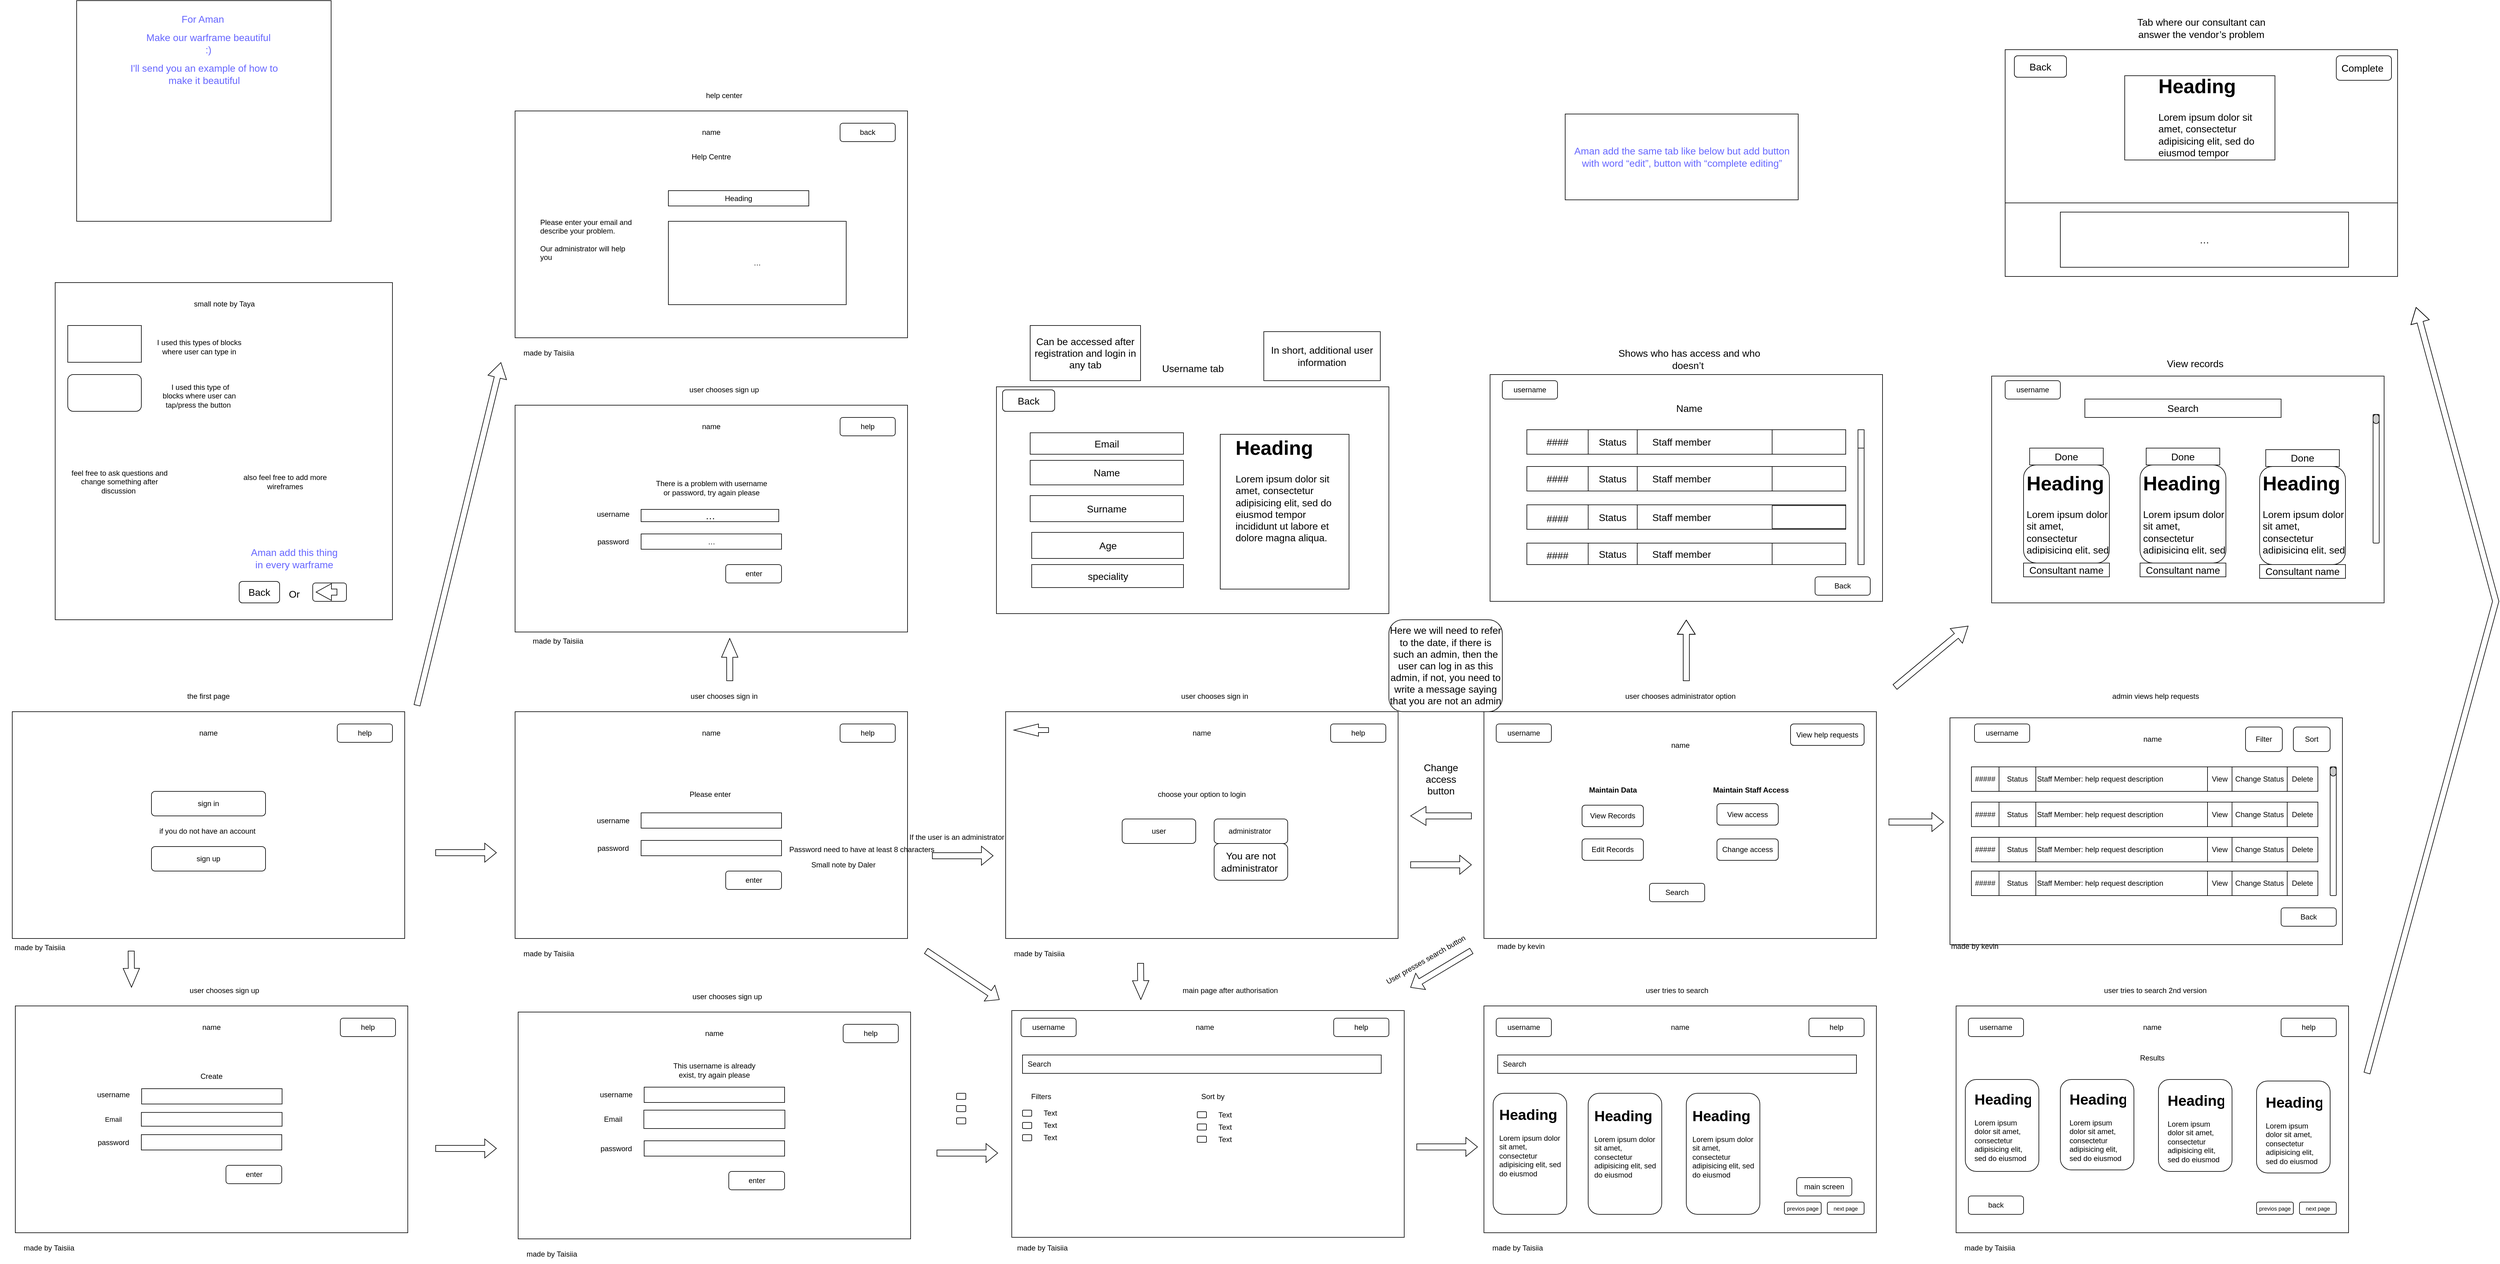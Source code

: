 <mxfile version="22.0.6" type="github">
  <diagram name="Page-1" id="gmUgVFKARMompz8cBliH">
    <mxGraphModel dx="5867" dy="6462" grid="1" gridSize="10" guides="1" tooltips="1" connect="1" arrows="1" fold="1" page="1" pageScale="1" pageWidth="827" pageHeight="1169" math="0" shadow="0">
      <root>
        <mxCell id="0" />
        <mxCell id="1" parent="0" />
        <mxCell id="k35gpH9k8__OTDd6NmUV-3" value="" style="rounded=0;whiteSpace=wrap;html=1;" vertex="1" parent="1">
          <mxGeometry x="2490" y="-440" width="640" height="370" as="geometry" />
        </mxCell>
        <mxCell id="yUiu3hchtchA_FLEPCTi-1" value="" style="rounded=0;whiteSpace=wrap;html=1;" parent="1" vertex="1">
          <mxGeometry x="80" y="110" width="640" height="370" as="geometry" />
        </mxCell>
        <mxCell id="yUiu3hchtchA_FLEPCTi-2" value="help" style="rounded=1;whiteSpace=wrap;html=1;" parent="1" vertex="1">
          <mxGeometry x="610" y="130" width="90" height="30" as="geometry" />
        </mxCell>
        <mxCell id="yUiu3hchtchA_FLEPCTi-3" value="name" style="text;html=1;strokeColor=none;fillColor=none;align=center;verticalAlign=middle;whiteSpace=wrap;rounded=0;" parent="1" vertex="1">
          <mxGeometry x="370" y="130" width="60" height="30" as="geometry" />
        </mxCell>
        <mxCell id="yUiu3hchtchA_FLEPCTi-5" value="sign in" style="rounded=1;whiteSpace=wrap;html=1;" parent="1" vertex="1">
          <mxGeometry x="307" y="240" width="186" height="40" as="geometry" />
        </mxCell>
        <mxCell id="yUiu3hchtchA_FLEPCTi-6" value="sign up" style="rounded=1;whiteSpace=wrap;html=1;" parent="1" vertex="1">
          <mxGeometry x="307" y="330" width="186" height="40" as="geometry" />
        </mxCell>
        <mxCell id="yUiu3hchtchA_FLEPCTi-7" value="if you do not have an account&amp;nbsp;" style="text;html=1;strokeColor=none;fillColor=none;align=center;verticalAlign=middle;whiteSpace=wrap;rounded=0;" parent="1" vertex="1">
          <mxGeometry x="300" y="290" width="200" height="30" as="geometry" />
        </mxCell>
        <mxCell id="yUiu3hchtchA_FLEPCTi-8" value="&amp;nbsp; &amp;nbsp; &amp;nbsp; &amp;nbsp; &amp;nbsp; &amp;nbsp; &amp;nbsp; &amp;nbsp; &amp;nbsp; &amp;nbsp; &amp;nbsp; &amp;nbsp; &amp;nbsp; &amp;nbsp; &amp;nbsp; &amp;nbsp; &amp;nbsp; &amp;nbsp; &amp;nbsp; &amp;nbsp; &amp;nbsp; &amp;nbsp; &amp;nbsp; &amp;nbsp; &amp;nbsp;&lt;span style=&quot;white-space: pre;&quot;&gt;&#x9;&lt;/span&gt;&lt;span style=&quot;white-space: pre;&quot;&gt;&#x9;&lt;/span&gt;&lt;span style=&quot;white-space: pre;&quot;&gt;&#x9;&lt;/span&gt;&lt;span style=&quot;white-space: pre;&quot;&gt;&#x9;&lt;/span&gt;" style="rounded=0;whiteSpace=wrap;html=1;" parent="1" vertex="1">
          <mxGeometry x="900" y="110" width="640" height="370" as="geometry" />
        </mxCell>
        <mxCell id="yUiu3hchtchA_FLEPCTi-9" value="help" style="rounded=1;whiteSpace=wrap;html=1;" parent="1" vertex="1">
          <mxGeometry x="1430" y="130" width="90" height="30" as="geometry" />
        </mxCell>
        <mxCell id="yUiu3hchtchA_FLEPCTi-10" value="name" style="text;html=1;strokeColor=none;fillColor=none;align=center;verticalAlign=middle;whiteSpace=wrap;rounded=0;" parent="1" vertex="1">
          <mxGeometry x="1190" y="130" width="60" height="30" as="geometry" />
        </mxCell>
        <mxCell id="yUiu3hchtchA_FLEPCTi-14" value="the first page" style="text;html=1;strokeColor=none;fillColor=none;align=center;verticalAlign=middle;whiteSpace=wrap;rounded=0;" parent="1" vertex="1">
          <mxGeometry x="335" y="70" width="130" height="30" as="geometry" />
        </mxCell>
        <mxCell id="yUiu3hchtchA_FLEPCTi-15" value="made by Taisiia" style="text;html=1;strokeColor=none;fillColor=none;align=center;verticalAlign=middle;whiteSpace=wrap;rounded=0;" parent="1" vertex="1">
          <mxGeometry x="60" y="480" width="130" height="30" as="geometry" />
        </mxCell>
        <mxCell id="yUiu3hchtchA_FLEPCTi-16" value="user chooses sign in" style="text;html=1;strokeColor=none;fillColor=none;align=center;verticalAlign=middle;whiteSpace=wrap;rounded=0;" parent="1" vertex="1">
          <mxGeometry x="1161" y="70" width="160" height="30" as="geometry" />
        </mxCell>
        <mxCell id="yUiu3hchtchA_FLEPCTi-17" value="Please enter&amp;nbsp;" style="text;html=1;strokeColor=none;fillColor=none;align=center;verticalAlign=middle;whiteSpace=wrap;rounded=0;" parent="1" vertex="1">
          <mxGeometry x="1145" y="230" width="150" height="30" as="geometry" />
        </mxCell>
        <mxCell id="yUiu3hchtchA_FLEPCTi-18" value="" style="rounded=0;whiteSpace=wrap;html=1;" parent="1" vertex="1">
          <mxGeometry x="1105.5" y="275" width="229" height="25" as="geometry" />
        </mxCell>
        <mxCell id="yUiu3hchtchA_FLEPCTi-20" value="" style="rounded=0;whiteSpace=wrap;html=1;" parent="1" vertex="1">
          <mxGeometry x="1105.5" y="320" width="229" height="25" as="geometry" />
        </mxCell>
        <mxCell id="yUiu3hchtchA_FLEPCTi-21" value="enter" style="rounded=1;whiteSpace=wrap;html=1;" parent="1" vertex="1">
          <mxGeometry x="1243.5" y="370" width="91" height="30" as="geometry" />
        </mxCell>
        <mxCell id="yUiu3hchtchA_FLEPCTi-22" value="username" style="text;html=1;strokeColor=none;fillColor=none;align=center;verticalAlign=middle;whiteSpace=wrap;rounded=0;" parent="1" vertex="1">
          <mxGeometry x="1030" y="272.5" width="60" height="30" as="geometry" />
        </mxCell>
        <mxCell id="yUiu3hchtchA_FLEPCTi-23" value="password" style="text;html=1;strokeColor=none;fillColor=none;align=center;verticalAlign=middle;whiteSpace=wrap;rounded=0;" parent="1" vertex="1">
          <mxGeometry x="1030" y="317.5" width="60" height="30" as="geometry" />
        </mxCell>
        <mxCell id="yUiu3hchtchA_FLEPCTi-25" value="made by Taisiia" style="text;html=1;strokeColor=none;fillColor=none;align=center;verticalAlign=middle;whiteSpace=wrap;rounded=0;" parent="1" vertex="1">
          <mxGeometry x="890" y="490" width="130" height="30" as="geometry" />
        </mxCell>
        <mxCell id="yUiu3hchtchA_FLEPCTi-26" value="" style="rounded=0;whiteSpace=wrap;html=1;" parent="1" vertex="1">
          <mxGeometry x="85" y="590" width="640" height="370" as="geometry" />
        </mxCell>
        <mxCell id="yUiu3hchtchA_FLEPCTi-27" value="help" style="rounded=1;whiteSpace=wrap;html=1;" parent="1" vertex="1">
          <mxGeometry x="615" y="610" width="90" height="30" as="geometry" />
        </mxCell>
        <mxCell id="yUiu3hchtchA_FLEPCTi-28" value="name" style="text;html=1;strokeColor=none;fillColor=none;align=center;verticalAlign=middle;whiteSpace=wrap;rounded=0;" parent="1" vertex="1">
          <mxGeometry x="375" y="610" width="60" height="30" as="geometry" />
        </mxCell>
        <mxCell id="yUiu3hchtchA_FLEPCTi-29" value="user chooses sign up" style="text;html=1;strokeColor=none;fillColor=none;align=center;verticalAlign=middle;whiteSpace=wrap;rounded=0;" parent="1" vertex="1">
          <mxGeometry x="346" y="550" width="160" height="30" as="geometry" />
        </mxCell>
        <mxCell id="yUiu3hchtchA_FLEPCTi-30" value="Create" style="text;html=1;strokeColor=none;fillColor=none;align=center;verticalAlign=middle;whiteSpace=wrap;rounded=0;" parent="1" vertex="1">
          <mxGeometry x="330" y="690" width="150" height="30" as="geometry" />
        </mxCell>
        <mxCell id="yUiu3hchtchA_FLEPCTi-31" value="" style="rounded=0;whiteSpace=wrap;html=1;" parent="1" vertex="1">
          <mxGeometry x="291" y="725" width="229" height="25" as="geometry" />
        </mxCell>
        <mxCell id="yUiu3hchtchA_FLEPCTi-32" value="" style="rounded=0;whiteSpace=wrap;html=1;" parent="1" vertex="1">
          <mxGeometry x="290.5" y="800" width="229" height="25" as="geometry" />
        </mxCell>
        <mxCell id="yUiu3hchtchA_FLEPCTi-33" value="enter" style="rounded=1;whiteSpace=wrap;html=1;" parent="1" vertex="1">
          <mxGeometry x="428.5" y="850" width="91" height="30" as="geometry" />
        </mxCell>
        <mxCell id="yUiu3hchtchA_FLEPCTi-34" value="username" style="text;html=1;strokeColor=none;fillColor=none;align=center;verticalAlign=middle;whiteSpace=wrap;rounded=0;" parent="1" vertex="1">
          <mxGeometry x="215" y="720" width="60" height="30" as="geometry" />
        </mxCell>
        <mxCell id="yUiu3hchtchA_FLEPCTi-35" value="password" style="text;html=1;strokeColor=none;fillColor=none;align=center;verticalAlign=middle;whiteSpace=wrap;rounded=0;" parent="1" vertex="1">
          <mxGeometry x="215" y="797.5" width="60" height="30" as="geometry" />
        </mxCell>
        <mxCell id="yUiu3hchtchA_FLEPCTi-36" value="made by Taisiia" style="text;html=1;strokeColor=none;fillColor=none;align=center;verticalAlign=middle;whiteSpace=wrap;rounded=0;" parent="1" vertex="1">
          <mxGeometry x="75" y="970" width="130" height="30" as="geometry" />
        </mxCell>
        <mxCell id="yUiu3hchtchA_FLEPCTi-37" value="" style="rounded=0;whiteSpace=wrap;html=1;" parent="1" vertex="1">
          <mxGeometry x="1700" y="110" width="640" height="370" as="geometry" />
        </mxCell>
        <mxCell id="yUiu3hchtchA_FLEPCTi-38" value="help" style="rounded=1;whiteSpace=wrap;html=1;" parent="1" vertex="1">
          <mxGeometry x="2230" y="130" width="90" height="30" as="geometry" />
        </mxCell>
        <mxCell id="yUiu3hchtchA_FLEPCTi-39" value="name" style="text;html=1;strokeColor=none;fillColor=none;align=center;verticalAlign=middle;whiteSpace=wrap;rounded=0;" parent="1" vertex="1">
          <mxGeometry x="1990" y="130" width="60" height="30" as="geometry" />
        </mxCell>
        <mxCell id="yUiu3hchtchA_FLEPCTi-40" value="user chooses sign in" style="text;html=1;strokeColor=none;fillColor=none;align=center;verticalAlign=middle;whiteSpace=wrap;rounded=0;" parent="1" vertex="1">
          <mxGeometry x="1961" y="70" width="160" height="30" as="geometry" />
        </mxCell>
        <mxCell id="yUiu3hchtchA_FLEPCTi-41" value="choose your option to login" style="text;html=1;strokeColor=none;fillColor=none;align=center;verticalAlign=middle;whiteSpace=wrap;rounded=0;" parent="1" vertex="1">
          <mxGeometry x="1945" y="230" width="150" height="30" as="geometry" />
        </mxCell>
        <mxCell id="yUiu3hchtchA_FLEPCTi-47" value="made by Taisiia" style="text;html=1;strokeColor=none;fillColor=none;align=center;verticalAlign=middle;whiteSpace=wrap;rounded=0;" parent="1" vertex="1">
          <mxGeometry x="1690" y="490" width="130" height="30" as="geometry" />
        </mxCell>
        <mxCell id="yUiu3hchtchA_FLEPCTi-48" value="user" style="rounded=1;whiteSpace=wrap;html=1;" parent="1" vertex="1">
          <mxGeometry x="1890" y="285" width="120" height="40" as="geometry" />
        </mxCell>
        <mxCell id="yUiu3hchtchA_FLEPCTi-49" value="administrator&amp;nbsp;" style="rounded=1;whiteSpace=wrap;html=1;" parent="1" vertex="1">
          <mxGeometry x="2040" y="285" width="120" height="40" as="geometry" />
        </mxCell>
        <mxCell id="PiKiJsa5mSB-Z5FfggwC-1" value="" style="rounded=0;whiteSpace=wrap;html=1;" parent="1" vertex="1">
          <mxGeometry x="1710" y="597.5" width="640" height="370" as="geometry" />
        </mxCell>
        <mxCell id="PiKiJsa5mSB-Z5FfggwC-2" value="help" style="rounded=1;whiteSpace=wrap;html=1;" parent="1" vertex="1">
          <mxGeometry x="2235" y="610" width="90" height="30" as="geometry" />
        </mxCell>
        <mxCell id="PiKiJsa5mSB-Z5FfggwC-3" value="name" style="text;html=1;strokeColor=none;fillColor=none;align=center;verticalAlign=middle;whiteSpace=wrap;rounded=0;" parent="1" vertex="1">
          <mxGeometry x="1995" y="610" width="60" height="30" as="geometry" />
        </mxCell>
        <mxCell id="PiKiJsa5mSB-Z5FfggwC-4" value="main page after authorisation&amp;nbsp;" style="text;html=1;strokeColor=none;fillColor=none;align=center;verticalAlign=middle;whiteSpace=wrap;rounded=0;" parent="1" vertex="1">
          <mxGeometry x="1966" y="550" width="204" height="30" as="geometry" />
        </mxCell>
        <mxCell id="PiKiJsa5mSB-Z5FfggwC-6" value="made by Taisiia" style="text;html=1;strokeColor=none;fillColor=none;align=center;verticalAlign=middle;whiteSpace=wrap;rounded=0;" parent="1" vertex="1">
          <mxGeometry x="1695" y="970" width="130" height="30" as="geometry" />
        </mxCell>
        <mxCell id="PiKiJsa5mSB-Z5FfggwC-9" value="" style="rounded=0;whiteSpace=wrap;html=1;" parent="1" vertex="1">
          <mxGeometry x="1727.5" y="670" width="585" height="30" as="geometry" />
        </mxCell>
        <mxCell id="PiKiJsa5mSB-Z5FfggwC-10" value="Search" style="text;html=1;strokeColor=none;fillColor=none;align=center;verticalAlign=middle;whiteSpace=wrap;rounded=0;" parent="1" vertex="1">
          <mxGeometry x="1725" y="670" width="60" height="30" as="geometry" />
        </mxCell>
        <mxCell id="PiKiJsa5mSB-Z5FfggwC-11" value="Filters" style="text;html=1;strokeColor=none;fillColor=none;align=center;verticalAlign=middle;whiteSpace=wrap;rounded=0;" parent="1" vertex="1">
          <mxGeometry x="1727.5" y="722.5" width="60" height="30" as="geometry" />
        </mxCell>
        <mxCell id="PiKiJsa5mSB-Z5FfggwC-12" value="Sort by" style="text;html=1;strokeColor=none;fillColor=none;align=center;verticalAlign=middle;whiteSpace=wrap;rounded=0;" parent="1" vertex="1">
          <mxGeometry x="2008" y="722.5" width="60" height="30" as="geometry" />
        </mxCell>
        <mxCell id="PiKiJsa5mSB-Z5FfggwC-13" value="Text" style="text;html=1;strokeColor=none;fillColor=none;align=center;verticalAlign=middle;whiteSpace=wrap;rounded=0;" parent="1" vertex="1">
          <mxGeometry x="1742.5" y="750" width="60" height="30" as="geometry" />
        </mxCell>
        <mxCell id="PiKiJsa5mSB-Z5FfggwC-15" value="" style="rounded=1;whiteSpace=wrap;html=1;" parent="1" vertex="1">
          <mxGeometry x="1727.5" y="760" width="15" height="10" as="geometry" />
        </mxCell>
        <mxCell id="PiKiJsa5mSB-Z5FfggwC-16" value="" style="rounded=1;whiteSpace=wrap;html=1;" parent="1" vertex="1">
          <mxGeometry x="1727.5" y="780" width="15" height="10" as="geometry" />
        </mxCell>
        <mxCell id="PiKiJsa5mSB-Z5FfggwC-17" value="" style="rounded=1;whiteSpace=wrap;html=1;" parent="1" vertex="1">
          <mxGeometry x="1727.5" y="800" width="15" height="10" as="geometry" />
        </mxCell>
        <mxCell id="PiKiJsa5mSB-Z5FfggwC-23" value="" style="shape=flexArrow;endArrow=classic;html=1;rounded=0;" parent="1" edge="1">
          <mxGeometry width="50" height="50" relative="1" as="geometry">
            <mxPoint x="770" y="340" as="sourcePoint" />
            <mxPoint x="870" y="340" as="targetPoint" />
          </mxGeometry>
        </mxCell>
        <mxCell id="PiKiJsa5mSB-Z5FfggwC-24" value="" style="shape=flexArrow;endArrow=classic;html=1;rounded=0;" parent="1" edge="1">
          <mxGeometry width="50" height="50" relative="1" as="geometry">
            <mxPoint x="1580" y="345" as="sourcePoint" />
            <mxPoint x="1680" y="345" as="targetPoint" />
          </mxGeometry>
        </mxCell>
        <mxCell id="PiKiJsa5mSB-Z5FfggwC-28" value="" style="rounded=1;whiteSpace=wrap;html=1;" parent="1" vertex="1">
          <mxGeometry x="1620" y="732.5" width="15" height="10" as="geometry" />
        </mxCell>
        <mxCell id="PiKiJsa5mSB-Z5FfggwC-29" value="" style="rounded=1;whiteSpace=wrap;html=1;" parent="1" vertex="1">
          <mxGeometry x="1620" y="752.5" width="15" height="10" as="geometry" />
        </mxCell>
        <mxCell id="PiKiJsa5mSB-Z5FfggwC-30" value="" style="rounded=1;whiteSpace=wrap;html=1;" parent="1" vertex="1">
          <mxGeometry x="1620" y="772.5" width="15" height="10" as="geometry" />
        </mxCell>
        <mxCell id="PiKiJsa5mSB-Z5FfggwC-31" value="" style="rounded=1;whiteSpace=wrap;html=1;" parent="1" vertex="1">
          <mxGeometry x="2012.5" y="762.5" width="15" height="10" as="geometry" />
        </mxCell>
        <mxCell id="PiKiJsa5mSB-Z5FfggwC-32" value="" style="rounded=1;whiteSpace=wrap;html=1;" parent="1" vertex="1">
          <mxGeometry x="2012.5" y="782.5" width="15" height="10" as="geometry" />
        </mxCell>
        <mxCell id="PiKiJsa5mSB-Z5FfggwC-33" value="" style="rounded=1;whiteSpace=wrap;html=1;" parent="1" vertex="1">
          <mxGeometry x="2012.5" y="802.5" width="15" height="10" as="geometry" />
        </mxCell>
        <mxCell id="PiKiJsa5mSB-Z5FfggwC-34" value="Text" style="text;html=1;strokeColor=none;fillColor=none;align=center;verticalAlign=middle;whiteSpace=wrap;rounded=0;" parent="1" vertex="1">
          <mxGeometry x="1742.5" y="770" width="60" height="30" as="geometry" />
        </mxCell>
        <mxCell id="PiKiJsa5mSB-Z5FfggwC-35" value="Text" style="text;html=1;strokeColor=none;fillColor=none;align=center;verticalAlign=middle;whiteSpace=wrap;rounded=0;" parent="1" vertex="1">
          <mxGeometry x="1742.5" y="790" width="60" height="30" as="geometry" />
        </mxCell>
        <mxCell id="PiKiJsa5mSB-Z5FfggwC-36" value="Text" style="text;html=1;strokeColor=none;fillColor=none;align=center;verticalAlign=middle;whiteSpace=wrap;rounded=0;" parent="1" vertex="1">
          <mxGeometry x="2027.5" y="792.5" width="60" height="30" as="geometry" />
        </mxCell>
        <mxCell id="PiKiJsa5mSB-Z5FfggwC-37" value="Text" style="text;html=1;strokeColor=none;fillColor=none;align=center;verticalAlign=middle;whiteSpace=wrap;rounded=0;" parent="1" vertex="1">
          <mxGeometry x="2027.5" y="772.5" width="60" height="30" as="geometry" />
        </mxCell>
        <mxCell id="PiKiJsa5mSB-Z5FfggwC-38" value="Text" style="text;html=1;strokeColor=none;fillColor=none;align=center;verticalAlign=middle;whiteSpace=wrap;rounded=0;" parent="1" vertex="1">
          <mxGeometry x="2027.5" y="752.5" width="60" height="30" as="geometry" />
        </mxCell>
        <mxCell id="PiKiJsa5mSB-Z5FfggwC-39" value="" style="rounded=0;whiteSpace=wrap;html=1;" parent="1" vertex="1">
          <mxGeometry x="905" y="600" width="640" height="370" as="geometry" />
        </mxCell>
        <mxCell id="PiKiJsa5mSB-Z5FfggwC-40" value="help" style="rounded=1;whiteSpace=wrap;html=1;" parent="1" vertex="1">
          <mxGeometry x="1435" y="620" width="90" height="30" as="geometry" />
        </mxCell>
        <mxCell id="PiKiJsa5mSB-Z5FfggwC-41" value="name" style="text;html=1;strokeColor=none;fillColor=none;align=center;verticalAlign=middle;whiteSpace=wrap;rounded=0;" parent="1" vertex="1">
          <mxGeometry x="1195" y="620" width="60" height="30" as="geometry" />
        </mxCell>
        <mxCell id="PiKiJsa5mSB-Z5FfggwC-42" value="user chooses sign up" style="text;html=1;strokeColor=none;fillColor=none;align=center;verticalAlign=middle;whiteSpace=wrap;rounded=0;" parent="1" vertex="1">
          <mxGeometry x="1166" y="560" width="160" height="30" as="geometry" />
        </mxCell>
        <mxCell id="PiKiJsa5mSB-Z5FfggwC-43" value="This username is already exist, try again please" style="text;html=1;strokeColor=none;fillColor=none;align=center;verticalAlign=middle;whiteSpace=wrap;rounded=0;" parent="1" vertex="1">
          <mxGeometry x="1150" y="680" width="150" height="30" as="geometry" />
        </mxCell>
        <mxCell id="PiKiJsa5mSB-Z5FfggwC-44" value="" style="rounded=0;whiteSpace=wrap;html=1;" parent="1" vertex="1">
          <mxGeometry x="1110.5" y="722.5" width="229" height="25" as="geometry" />
        </mxCell>
        <mxCell id="PiKiJsa5mSB-Z5FfggwC-45" value="" style="rounded=0;whiteSpace=wrap;html=1;" parent="1" vertex="1">
          <mxGeometry x="1110.5" y="810" width="229" height="25" as="geometry" />
        </mxCell>
        <mxCell id="PiKiJsa5mSB-Z5FfggwC-46" value="enter" style="rounded=1;whiteSpace=wrap;html=1;" parent="1" vertex="1">
          <mxGeometry x="1248.5" y="860" width="91" height="30" as="geometry" />
        </mxCell>
        <mxCell id="PiKiJsa5mSB-Z5FfggwC-47" value="username" style="text;html=1;strokeColor=none;fillColor=none;align=center;verticalAlign=middle;whiteSpace=wrap;rounded=0;" parent="1" vertex="1">
          <mxGeometry x="1035" y="720" width="60" height="30" as="geometry" />
        </mxCell>
        <mxCell id="PiKiJsa5mSB-Z5FfggwC-48" value="password" style="text;html=1;strokeColor=none;fillColor=none;align=center;verticalAlign=middle;whiteSpace=wrap;rounded=0;" parent="1" vertex="1">
          <mxGeometry x="1035" y="807.5" width="60" height="30" as="geometry" />
        </mxCell>
        <mxCell id="PiKiJsa5mSB-Z5FfggwC-49" value="made by Taisiia" style="text;html=1;strokeColor=none;fillColor=none;align=center;verticalAlign=middle;whiteSpace=wrap;rounded=0;" parent="1" vertex="1">
          <mxGeometry x="895" y="980" width="130" height="30" as="geometry" />
        </mxCell>
        <mxCell id="PiKiJsa5mSB-Z5FfggwC-50" value="" style="shape=flexArrow;endArrow=classic;html=1;rounded=0;" parent="1" edge="1">
          <mxGeometry width="50" height="50" relative="1" as="geometry">
            <mxPoint x="770" y="822.5" as="sourcePoint" />
            <mxPoint x="870" y="822.5" as="targetPoint" />
          </mxGeometry>
        </mxCell>
        <mxCell id="PiKiJsa5mSB-Z5FfggwC-51" value="" style="shape=flexArrow;endArrow=classic;html=1;rounded=0;endWidth=15.714;endSize=9.914;" parent="1" edge="1">
          <mxGeometry width="50" height="50" relative="1" as="geometry">
            <mxPoint x="273.95" y="500" as="sourcePoint" />
            <mxPoint x="274.45" y="560" as="targetPoint" />
          </mxGeometry>
        </mxCell>
        <mxCell id="PiKiJsa5mSB-Z5FfggwC-52" value="" style="shape=flexArrow;endArrow=classic;html=1;rounded=0;" parent="1" edge="1">
          <mxGeometry width="50" height="50" relative="1" as="geometry">
            <mxPoint x="1587.5" y="830" as="sourcePoint" />
            <mxPoint x="1687.5" y="830" as="targetPoint" />
          </mxGeometry>
        </mxCell>
        <mxCell id="PiKiJsa5mSB-Z5FfggwC-53" value="" style="shape=flexArrow;endArrow=classic;html=1;rounded=0;endWidth=15.714;endSize=9.914;" parent="1" edge="1">
          <mxGeometry width="50" height="50" relative="1" as="geometry">
            <mxPoint x="1920" y="520" as="sourcePoint" />
            <mxPoint x="1920.5" y="580" as="targetPoint" />
          </mxGeometry>
        </mxCell>
        <mxCell id="PiKiJsa5mSB-Z5FfggwC-54" value="" style="rounded=0;whiteSpace=wrap;html=1;" parent="1" vertex="1">
          <mxGeometry x="900" y="-390" width="640" height="370" as="geometry" />
        </mxCell>
        <mxCell id="PiKiJsa5mSB-Z5FfggwC-55" value="help" style="rounded=1;whiteSpace=wrap;html=1;" parent="1" vertex="1">
          <mxGeometry x="1430" y="-370" width="90" height="30" as="geometry" />
        </mxCell>
        <mxCell id="PiKiJsa5mSB-Z5FfggwC-56" value="name" style="text;html=1;strokeColor=none;fillColor=none;align=center;verticalAlign=middle;whiteSpace=wrap;rounded=0;" parent="1" vertex="1">
          <mxGeometry x="1190" y="-370" width="60" height="30" as="geometry" />
        </mxCell>
        <mxCell id="PiKiJsa5mSB-Z5FfggwC-57" value="user chooses sign up" style="text;html=1;strokeColor=none;fillColor=none;align=center;verticalAlign=middle;whiteSpace=wrap;rounded=0;" parent="1" vertex="1">
          <mxGeometry x="1161" y="-430" width="160" height="30" as="geometry" />
        </mxCell>
        <mxCell id="PiKiJsa5mSB-Z5FfggwC-58" value="There is a problem with username or password, try again please" style="text;html=1;strokeColor=none;fillColor=none;align=center;verticalAlign=middle;whiteSpace=wrap;rounded=0;" parent="1" vertex="1">
          <mxGeometry x="1122.5" y="-270" width="195" height="30" as="geometry" />
        </mxCell>
        <mxCell id="PiKiJsa5mSB-Z5FfggwC-59" value="" style="rounded=0;whiteSpace=wrap;html=1;" parent="1" vertex="1">
          <mxGeometry x="1150" y="-770" width="229" height="25" as="geometry" />
        </mxCell>
        <mxCell id="PiKiJsa5mSB-Z5FfggwC-60" value="…" style="rounded=0;whiteSpace=wrap;html=1;" parent="1" vertex="1">
          <mxGeometry x="1105.5" y="-180" width="229" height="25" as="geometry" />
        </mxCell>
        <mxCell id="PiKiJsa5mSB-Z5FfggwC-61" value="enter" style="rounded=1;whiteSpace=wrap;html=1;" parent="1" vertex="1">
          <mxGeometry x="1243.5" y="-130" width="91" height="30" as="geometry" />
        </mxCell>
        <mxCell id="PiKiJsa5mSB-Z5FfggwC-62" value="username" style="text;html=1;strokeColor=none;fillColor=none;align=center;verticalAlign=middle;whiteSpace=wrap;rounded=0;" parent="1" vertex="1">
          <mxGeometry x="1030" y="-227.5" width="60" height="30" as="geometry" />
        </mxCell>
        <mxCell id="PiKiJsa5mSB-Z5FfggwC-63" value="password" style="text;html=1;strokeColor=none;fillColor=none;align=center;verticalAlign=middle;whiteSpace=wrap;rounded=0;" parent="1" vertex="1">
          <mxGeometry x="1030" y="-182.5" width="60" height="30" as="geometry" />
        </mxCell>
        <mxCell id="PiKiJsa5mSB-Z5FfggwC-64" value="made by Taisiia" style="text;html=1;strokeColor=none;fillColor=none;align=center;verticalAlign=middle;whiteSpace=wrap;rounded=0;" parent="1" vertex="1">
          <mxGeometry x="905" y="-20" width="130" height="30" as="geometry" />
        </mxCell>
        <mxCell id="PiKiJsa5mSB-Z5FfggwC-65" value="" style="shape=flexArrow;endArrow=classic;html=1;rounded=0;endWidth=15.714;endSize=9.914;entryX=0.328;entryY=1;entryDx=0;entryDy=0;entryPerimeter=0;" parent="1" edge="1">
          <mxGeometry width="50" height="50" relative="1" as="geometry">
            <mxPoint x="1250.08" y="60" as="sourcePoint" />
            <mxPoint x="1250" y="-10.0" as="targetPoint" />
          </mxGeometry>
        </mxCell>
        <mxCell id="PiKiJsa5mSB-Z5FfggwC-66" value="" style="rounded=0;whiteSpace=wrap;html=1;" parent="1" vertex="1">
          <mxGeometry x="2480" y="590" width="640" height="370" as="geometry" />
        </mxCell>
        <mxCell id="PiKiJsa5mSB-Z5FfggwC-67" value="help" style="rounded=1;whiteSpace=wrap;html=1;" parent="1" vertex="1">
          <mxGeometry x="3010" y="610" width="90" height="30" as="geometry" />
        </mxCell>
        <mxCell id="PiKiJsa5mSB-Z5FfggwC-68" value="name" style="text;html=1;strokeColor=none;fillColor=none;align=center;verticalAlign=middle;whiteSpace=wrap;rounded=0;" parent="1" vertex="1">
          <mxGeometry x="2770" y="610" width="60" height="30" as="geometry" />
        </mxCell>
        <mxCell id="PiKiJsa5mSB-Z5FfggwC-70" value="made by Taisiia" style="text;html=1;strokeColor=none;fillColor=none;align=center;verticalAlign=middle;whiteSpace=wrap;rounded=0;" parent="1" vertex="1">
          <mxGeometry x="2470" y="970" width="130" height="30" as="geometry" />
        </mxCell>
        <mxCell id="PiKiJsa5mSB-Z5FfggwC-71" value="" style="rounded=0;whiteSpace=wrap;html=1;" parent="1" vertex="1">
          <mxGeometry x="2502.5" y="670" width="585" height="30" as="geometry" />
        </mxCell>
        <mxCell id="PiKiJsa5mSB-Z5FfggwC-72" value="Search" style="text;html=1;strokeColor=none;fillColor=none;align=center;verticalAlign=middle;whiteSpace=wrap;rounded=0;" parent="1" vertex="1">
          <mxGeometry x="2500" y="670" width="60" height="30" as="geometry" />
        </mxCell>
        <mxCell id="PiKiJsa5mSB-Z5FfggwC-97" value="" style="rounded=1;whiteSpace=wrap;html=1;" parent="1" vertex="1">
          <mxGeometry x="2495" y="732.5" width="120" height="197.5" as="geometry" />
        </mxCell>
        <mxCell id="PiKiJsa5mSB-Z5FfggwC-98" value="" style="rounded=1;whiteSpace=wrap;html=1;" parent="1" vertex="1">
          <mxGeometry x="2650" y="732.5" width="120" height="197.5" as="geometry" />
        </mxCell>
        <mxCell id="PiKiJsa5mSB-Z5FfggwC-99" value="" style="rounded=1;whiteSpace=wrap;html=1;" parent="1" vertex="1">
          <mxGeometry x="2810" y="732.5" width="120" height="197.5" as="geometry" />
        </mxCell>
        <mxCell id="PiKiJsa5mSB-Z5FfggwC-102" value="username" style="rounded=1;whiteSpace=wrap;html=1;" parent="1" vertex="1">
          <mxGeometry x="1725" y="610" width="90" height="30" as="geometry" />
        </mxCell>
        <mxCell id="PiKiJsa5mSB-Z5FfggwC-103" value="username" style="rounded=1;whiteSpace=wrap;html=1;" parent="1" vertex="1">
          <mxGeometry x="2500" y="610" width="90" height="30" as="geometry" />
        </mxCell>
        <mxCell id="PiKiJsa5mSB-Z5FfggwC-107" value="&lt;font style=&quot;font-size: 9px;&quot;&gt;next page&lt;/font&gt;" style="rounded=1;whiteSpace=wrap;html=1;" parent="1" vertex="1">
          <mxGeometry x="3040" y="910" width="60" height="20" as="geometry" />
        </mxCell>
        <mxCell id="PiKiJsa5mSB-Z5FfggwC-109" value="&lt;font style=&quot;font-size: 9px;&quot;&gt;previos page&lt;/font&gt;" style="rounded=1;whiteSpace=wrap;html=1;" parent="1" vertex="1">
          <mxGeometry x="2970" y="910" width="60" height="20" as="geometry" />
        </mxCell>
        <mxCell id="PiKiJsa5mSB-Z5FfggwC-111" value="main screen" style="rounded=1;whiteSpace=wrap;html=1;" parent="1" vertex="1">
          <mxGeometry x="2990" y="870" width="90" height="30" as="geometry" />
        </mxCell>
        <mxCell id="PiKiJsa5mSB-Z5FfggwC-116" value="" style="rounded=0;whiteSpace=wrap;html=1;" parent="1" vertex="1">
          <mxGeometry x="3250" y="590" width="640" height="370" as="geometry" />
        </mxCell>
        <mxCell id="PiKiJsa5mSB-Z5FfggwC-117" value="help" style="rounded=1;whiteSpace=wrap;html=1;" parent="1" vertex="1">
          <mxGeometry x="3780" y="610" width="90" height="30" as="geometry" />
        </mxCell>
        <mxCell id="PiKiJsa5mSB-Z5FfggwC-118" value="name" style="text;html=1;strokeColor=none;fillColor=none;align=center;verticalAlign=middle;whiteSpace=wrap;rounded=0;" parent="1" vertex="1">
          <mxGeometry x="3540" y="610" width="60" height="30" as="geometry" />
        </mxCell>
        <mxCell id="PiKiJsa5mSB-Z5FfggwC-119" value="made by Taisiia" style="text;html=1;strokeColor=none;fillColor=none;align=center;verticalAlign=middle;whiteSpace=wrap;rounded=0;" parent="1" vertex="1">
          <mxGeometry x="3240" y="970" width="130" height="30" as="geometry" />
        </mxCell>
        <mxCell id="PiKiJsa5mSB-Z5FfggwC-122" value="" style="rounded=1;whiteSpace=wrap;html=1;" parent="1" vertex="1">
          <mxGeometry x="3265" y="710" width="120" height="150" as="geometry" />
        </mxCell>
        <mxCell id="PiKiJsa5mSB-Z5FfggwC-123" value="" style="rounded=1;whiteSpace=wrap;html=1;" parent="1" vertex="1">
          <mxGeometry x="3420" y="710" width="120" height="147.5" as="geometry" />
        </mxCell>
        <mxCell id="PiKiJsa5mSB-Z5FfggwC-124" value="" style="rounded=1;whiteSpace=wrap;html=1;" parent="1" vertex="1">
          <mxGeometry x="3580" y="710" width="120" height="150" as="geometry" />
        </mxCell>
        <mxCell id="PiKiJsa5mSB-Z5FfggwC-125" value="username" style="rounded=1;whiteSpace=wrap;html=1;" parent="1" vertex="1">
          <mxGeometry x="3270" y="610" width="90" height="30" as="geometry" />
        </mxCell>
        <mxCell id="PiKiJsa5mSB-Z5FfggwC-126" value="&lt;font style=&quot;font-size: 9px;&quot;&gt;next page&lt;/font&gt;" style="rounded=1;whiteSpace=wrap;html=1;" parent="1" vertex="1">
          <mxGeometry x="3810" y="910" width="60" height="20" as="geometry" />
        </mxCell>
        <mxCell id="PiKiJsa5mSB-Z5FfggwC-127" value="&lt;font style=&quot;font-size: 9px;&quot;&gt;previos page&lt;/font&gt;" style="rounded=1;whiteSpace=wrap;html=1;" parent="1" vertex="1">
          <mxGeometry x="3740" y="910" width="60" height="20" as="geometry" />
        </mxCell>
        <mxCell id="PiKiJsa5mSB-Z5FfggwC-128" value="back" style="rounded=1;whiteSpace=wrap;html=1;" parent="1" vertex="1">
          <mxGeometry x="3270" y="900" width="90" height="30" as="geometry" />
        </mxCell>
        <mxCell id="PiKiJsa5mSB-Z5FfggwC-132" value="Results" style="text;html=1;strokeColor=none;fillColor=none;align=center;verticalAlign=middle;whiteSpace=wrap;rounded=0;" parent="1" vertex="1">
          <mxGeometry x="3540" y="660" width="60" height="30" as="geometry" />
        </mxCell>
        <mxCell id="PiKiJsa5mSB-Z5FfggwC-149" value="" style="rounded=1;whiteSpace=wrap;html=1;" parent="1" vertex="1">
          <mxGeometry x="3740" y="712.5" width="120" height="150" as="geometry" />
        </mxCell>
        <mxCell id="PiKiJsa5mSB-Z5FfggwC-151" value="&lt;h1&gt;Heading&lt;/h1&gt;&lt;p&gt;Lorem ipsum dolor sit amet, consectetur adipisicing elit, sed do eiusmod tempor incididunt ut labore et dolore magna aliqua.&lt;/p&gt;" style="text;html=1;strokeColor=none;fillColor=none;spacing=5;spacingTop=-20;whiteSpace=wrap;overflow=hidden;rounded=0;" parent="1" vertex="1">
          <mxGeometry x="2500" y="747.5" width="110" height="120" as="geometry" />
        </mxCell>
        <mxCell id="PiKiJsa5mSB-Z5FfggwC-152" value="&lt;h1&gt;Heading&lt;/h1&gt;&lt;p&gt;Lorem ipsum dolor sit amet, consectetur adipisicing elit, sed do eiusmod tempor incididunt ut labore et dolore magna aliqua.&lt;/p&gt;" style="text;html=1;strokeColor=none;fillColor=none;spacing=5;spacingTop=-20;whiteSpace=wrap;overflow=hidden;rounded=0;" parent="1" vertex="1">
          <mxGeometry x="2655" y="750" width="110" height="120" as="geometry" />
        </mxCell>
        <mxCell id="PiKiJsa5mSB-Z5FfggwC-153" value="&lt;h1&gt;Heading&lt;/h1&gt;&lt;p&gt;Lorem ipsum dolor sit amet, consectetur adipisicing elit, sed do eiusmod tempor incididunt ut labore et dolore magna aliqua.&lt;/p&gt;" style="text;html=1;strokeColor=none;fillColor=none;spacing=5;spacingTop=-20;whiteSpace=wrap;overflow=hidden;rounded=0;" parent="1" vertex="1">
          <mxGeometry x="2815" y="750" width="110" height="120" as="geometry" />
        </mxCell>
        <mxCell id="PiKiJsa5mSB-Z5FfggwC-154" value="" style="whiteSpace=wrap;html=1;aspect=fixed;" parent="1" vertex="1">
          <mxGeometry x="150" y="-590" width="550" height="550" as="geometry" />
        </mxCell>
        <mxCell id="PiKiJsa5mSB-Z5FfggwC-155" value="small note by Taya" style="text;html=1;strokeColor=none;fillColor=none;align=center;verticalAlign=middle;whiteSpace=wrap;rounded=0;" parent="1" vertex="1">
          <mxGeometry x="336" y="-570" width="180" height="30" as="geometry" />
        </mxCell>
        <mxCell id="PiKiJsa5mSB-Z5FfggwC-156" value="" style="rounded=0;whiteSpace=wrap;html=1;" parent="1" vertex="1">
          <mxGeometry x="170.5" y="-520" width="120" height="60" as="geometry" />
        </mxCell>
        <mxCell id="PiKiJsa5mSB-Z5FfggwC-157" value="I used this types of blocks where user can type in" style="text;html=1;strokeColor=none;fillColor=none;align=center;verticalAlign=middle;whiteSpace=wrap;rounded=0;" parent="1" vertex="1">
          <mxGeometry x="300" y="-500" width="170" height="30" as="geometry" />
        </mxCell>
        <mxCell id="PiKiJsa5mSB-Z5FfggwC-158" value="" style="rounded=1;whiteSpace=wrap;html=1;" parent="1" vertex="1">
          <mxGeometry x="170.5" y="-440" width="120" height="60" as="geometry" />
        </mxCell>
        <mxCell id="PiKiJsa5mSB-Z5FfggwC-159" value="&amp;nbsp;I used this type of blocks where user can tap/press the button&amp;nbsp;" style="text;html=1;strokeColor=none;fillColor=none;align=center;verticalAlign=middle;whiteSpace=wrap;rounded=0;" parent="1" vertex="1">
          <mxGeometry x="320" y="-420" width="130" height="30" as="geometry" />
        </mxCell>
        <mxCell id="PiKiJsa5mSB-Z5FfggwC-160" value="feel free to ask questions and change something after discussion&amp;nbsp;" style="text;html=1;strokeColor=none;fillColor=none;align=center;verticalAlign=middle;whiteSpace=wrap;rounded=0;" parent="1" vertex="1">
          <mxGeometry x="175" y="-280" width="160" height="30" as="geometry" />
        </mxCell>
        <mxCell id="PiKiJsa5mSB-Z5FfggwC-161" value="also feel free to add more wireframes" style="text;html=1;strokeColor=none;fillColor=none;align=center;verticalAlign=middle;whiteSpace=wrap;rounded=0;" parent="1" vertex="1">
          <mxGeometry x="450" y="-280" width="150" height="30" as="geometry" />
        </mxCell>
        <mxCell id="PiKiJsa5mSB-Z5FfggwC-162" value="" style="rounded=0;whiteSpace=wrap;html=1;" parent="1" vertex="1">
          <mxGeometry x="900" y="-870" width="640" height="370" as="geometry" />
        </mxCell>
        <mxCell id="PiKiJsa5mSB-Z5FfggwC-163" value="back" style="rounded=1;whiteSpace=wrap;html=1;" parent="1" vertex="1">
          <mxGeometry x="1430" y="-850" width="90" height="30" as="geometry" />
        </mxCell>
        <mxCell id="PiKiJsa5mSB-Z5FfggwC-164" value="name" style="text;html=1;strokeColor=none;fillColor=none;align=center;verticalAlign=middle;whiteSpace=wrap;rounded=0;" parent="1" vertex="1">
          <mxGeometry x="1190" y="-850" width="60" height="30" as="geometry" />
        </mxCell>
        <mxCell id="PiKiJsa5mSB-Z5FfggwC-165" value="help center" style="text;html=1;strokeColor=none;fillColor=none;align=center;verticalAlign=middle;whiteSpace=wrap;rounded=0;" parent="1" vertex="1">
          <mxGeometry x="1161" y="-910" width="160" height="30" as="geometry" />
        </mxCell>
        <mxCell id="PiKiJsa5mSB-Z5FfggwC-166" value="Help Centre" style="text;html=1;strokeColor=none;fillColor=none;align=center;verticalAlign=middle;whiteSpace=wrap;rounded=0;" parent="1" vertex="1">
          <mxGeometry x="1145" y="-810" width="150" height="30" as="geometry" />
        </mxCell>
        <mxCell id="PiKiJsa5mSB-Z5FfggwC-167" value="made by Taisiia" style="text;html=1;strokeColor=none;fillColor=none;align=center;verticalAlign=middle;whiteSpace=wrap;rounded=0;" parent="1" vertex="1">
          <mxGeometry x="890" y="-490" width="130" height="30" as="geometry" />
        </mxCell>
        <mxCell id="PiKiJsa5mSB-Z5FfggwC-170" value="…" style="rounded=0;whiteSpace=wrap;html=1;" parent="1" vertex="1">
          <mxGeometry x="1150" y="-690" width="290" height="136" as="geometry" />
        </mxCell>
        <mxCell id="PiKiJsa5mSB-Z5FfggwC-171" value="Please enter your email and describe your problem. &lt;br&gt;&lt;br&gt;Our administrator will help you" style="text;html=1;strokeColor=none;fillColor=none;align=left;verticalAlign=middle;whiteSpace=wrap;rounded=0;" parent="1" vertex="1">
          <mxGeometry x="938.5" y="-720" width="151.5" height="120" as="geometry" />
        </mxCell>
        <mxCell id="PiKiJsa5mSB-Z5FfggwC-172" value="Heading" style="rounded=0;whiteSpace=wrap;html=1;" parent="1" vertex="1">
          <mxGeometry x="1150" y="-740" width="229" height="25" as="geometry" />
        </mxCell>
        <mxCell id="PiKiJsa5mSB-Z5FfggwC-173" value="user tries to search" style="text;html=1;strokeColor=none;fillColor=none;align=center;verticalAlign=middle;whiteSpace=wrap;rounded=0;" parent="1" vertex="1">
          <mxGeometry x="2725" y="550" width="140" height="30" as="geometry" />
        </mxCell>
        <mxCell id="PiKiJsa5mSB-Z5FfggwC-174" value="user tries to search 2nd version" style="text;html=1;strokeColor=none;fillColor=none;align=center;verticalAlign=middle;whiteSpace=wrap;rounded=0;" parent="1" vertex="1">
          <mxGeometry x="3490" y="550" width="170" height="30" as="geometry" />
        </mxCell>
        <mxCell id="PiKiJsa5mSB-Z5FfggwC-176" value="&lt;h1&gt;Heading&lt;/h1&gt;&lt;p&gt;Lorem ipsum dolor sit amet, consectetur adipisicing elit, sed do eiusmod tempor incididunt ut labore et dolore magna aliqua.&lt;/p&gt;" style="text;html=1;strokeColor=none;fillColor=none;spacing=5;spacingTop=-20;whiteSpace=wrap;overflow=hidden;rounded=0;" parent="1" vertex="1">
          <mxGeometry x="3275" y="722.5" width="100" height="120" as="geometry" />
        </mxCell>
        <mxCell id="PiKiJsa5mSB-Z5FfggwC-177" value="&lt;h1&gt;Heading&lt;/h1&gt;&lt;p&gt;Lorem ipsum dolor sit amet, consectetur adipisicing elit, sed do eiusmod tempor incididunt ut labore et dolore magna aliqua.&lt;/p&gt;" style="text;html=1;strokeColor=none;fillColor=none;spacing=5;spacingTop=-20;whiteSpace=wrap;overflow=hidden;rounded=0;" parent="1" vertex="1">
          <mxGeometry x="3430" y="722.5" width="100" height="120" as="geometry" />
        </mxCell>
        <mxCell id="PiKiJsa5mSB-Z5FfggwC-178" value="&lt;h1&gt;Heading&lt;/h1&gt;&lt;p&gt;Lorem ipsum dolor sit amet, consectetur adipisicing elit, sed do eiusmod tempor incididunt ut labore et dolore magna aliqua.&lt;/p&gt;" style="text;html=1;strokeColor=none;fillColor=none;spacing=5;spacingTop=-20;whiteSpace=wrap;overflow=hidden;rounded=0;" parent="1" vertex="1">
          <mxGeometry x="3590" y="725" width="100" height="120" as="geometry" />
        </mxCell>
        <mxCell id="PiKiJsa5mSB-Z5FfggwC-179" value="&lt;h1&gt;Heading&lt;/h1&gt;&lt;p&gt;Lorem ipsum dolor sit amet, consectetur adipisicing elit, sed do eiusmod tempor incididunt ut labore et dolore magna aliqua.&lt;/p&gt;" style="text;html=1;strokeColor=none;fillColor=none;spacing=5;spacingTop=-20;whiteSpace=wrap;overflow=hidden;rounded=0;" parent="1" vertex="1">
          <mxGeometry x="3750" y="727.5" width="100" height="120" as="geometry" />
        </mxCell>
        <mxCell id="PiKiJsa5mSB-Z5FfggwC-180" value="" style="shape=flexArrow;endArrow=classic;html=1;rounded=0;" parent="1" edge="1">
          <mxGeometry width="50" height="50" relative="1" as="geometry">
            <mxPoint x="2370" y="820" as="sourcePoint" />
            <mxPoint x="2470" y="820" as="targetPoint" />
          </mxGeometry>
        </mxCell>
        <mxCell id="cDdi2DRgxbYs-q_2n6CJ-1" value="" style="shape=flexArrow;endArrow=classic;html=1;rounded=0;" parent="1" edge="1">
          <mxGeometry width="50" height="50" relative="1" as="geometry">
            <mxPoint x="2360" y="359.7" as="sourcePoint" />
            <mxPoint x="2460" y="359.7" as="targetPoint" />
            <Array as="points" />
          </mxGeometry>
        </mxCell>
        <mxCell id="cDdi2DRgxbYs-q_2n6CJ-2" value="" style="rounded=0;whiteSpace=wrap;html=1;" parent="1" vertex="1">
          <mxGeometry x="2480" y="110" width="640" height="370" as="geometry" />
        </mxCell>
        <mxCell id="cDdi2DRgxbYs-q_2n6CJ-3" value="user chooses administrator option" style="text;html=1;align=center;verticalAlign=middle;resizable=0;points=[];autosize=1;strokeColor=none;fillColor=none;" parent="1" vertex="1">
          <mxGeometry x="2700" y="70" width="200" height="30" as="geometry" />
        </mxCell>
        <mxCell id="cDdi2DRgxbYs-q_2n6CJ-5" value="name" style="text;html=1;align=center;verticalAlign=middle;resizable=0;points=[];autosize=1;strokeColor=none;fillColor=none;" parent="1" vertex="1">
          <mxGeometry x="2775" y="150" width="50" height="30" as="geometry" />
        </mxCell>
        <mxCell id="cDdi2DRgxbYs-q_2n6CJ-6" value="" style="shape=flexArrow;endArrow=classic;html=1;rounded=0;" parent="1" edge="1">
          <mxGeometry width="50" height="50" relative="1" as="geometry">
            <mxPoint x="1570" y="500" as="sourcePoint" />
            <mxPoint x="1690" y="580" as="targetPoint" />
          </mxGeometry>
        </mxCell>
        <mxCell id="cDdi2DRgxbYs-q_2n6CJ-7" value="If the user is an administrator" style="text;html=1;align=center;verticalAlign=middle;resizable=0;points=[];autosize=1;strokeColor=none;fillColor=none;" parent="1" vertex="1">
          <mxGeometry x="1530" y="300" width="180" height="30" as="geometry" />
        </mxCell>
        <mxCell id="cDdi2DRgxbYs-q_2n6CJ-9" value="username" style="rounded=1;whiteSpace=wrap;html=1;" parent="1" vertex="1">
          <mxGeometry x="2500" y="130" width="90" height="30" as="geometry" />
        </mxCell>
        <mxCell id="cDdi2DRgxbYs-q_2n6CJ-13" value="Search" style="rounded=1;whiteSpace=wrap;html=1;" parent="1" vertex="1">
          <mxGeometry x="2750" y="390" width="90" height="30" as="geometry" />
        </mxCell>
        <mxCell id="cDdi2DRgxbYs-q_2n6CJ-14" value="View Records" style="rounded=1;whiteSpace=wrap;html=1;" parent="1" vertex="1">
          <mxGeometry x="2640" y="262.5" width="100" height="35" as="geometry" />
        </mxCell>
        <mxCell id="cDdi2DRgxbYs-q_2n6CJ-15" value="Edit Records" style="rounded=1;whiteSpace=wrap;html=1;" parent="1" vertex="1">
          <mxGeometry x="2640" y="317.5" width="100" height="35" as="geometry" />
        </mxCell>
        <mxCell id="cDdi2DRgxbYs-q_2n6CJ-19" value="Change access" style="rounded=1;whiteSpace=wrap;html=1;" parent="1" vertex="1">
          <mxGeometry x="2860" y="317.5" width="100" height="35" as="geometry" />
        </mxCell>
        <mxCell id="cDdi2DRgxbYs-q_2n6CJ-20" value="Maintain Data" style="text;html=1;align=center;verticalAlign=middle;resizable=0;points=[];autosize=1;strokeColor=none;fillColor=none;fontStyle=1" parent="1" vertex="1">
          <mxGeometry x="2640" y="222.5" width="100" height="30" as="geometry" />
        </mxCell>
        <mxCell id="cDdi2DRgxbYs-q_2n6CJ-21" value="View access" style="rounded=1;whiteSpace=wrap;html=1;" parent="1" vertex="1">
          <mxGeometry x="2860" y="260" width="100" height="35" as="geometry" />
        </mxCell>
        <mxCell id="cDdi2DRgxbYs-q_2n6CJ-22" value="Maintain Staff Access" style="text;html=1;align=center;verticalAlign=middle;resizable=0;points=[];autosize=1;strokeColor=none;fillColor=none;fontStyle=1" parent="1" vertex="1">
          <mxGeometry x="2840" y="222.5" width="150" height="30" as="geometry" />
        </mxCell>
        <mxCell id="cDdi2DRgxbYs-q_2n6CJ-26" value="" style="shape=flexArrow;endArrow=classic;html=1;rounded=0;" parent="1" edge="1">
          <mxGeometry width="50" height="50" relative="1" as="geometry">
            <mxPoint x="2460" y="500" as="sourcePoint" />
            <mxPoint x="2360" y="560" as="targetPoint" />
          </mxGeometry>
        </mxCell>
        <mxCell id="cDdi2DRgxbYs-q_2n6CJ-27" value="User presses search button" style="text;html=1;align=center;verticalAlign=middle;resizable=0;points=[];autosize=1;strokeColor=none;fillColor=none;rotation=-30;" parent="1" vertex="1">
          <mxGeometry x="2300" y="500" width="170" height="30" as="geometry" />
        </mxCell>
        <mxCell id="cDdi2DRgxbYs-q_2n6CJ-28" value="made by kevin" style="text;html=1;align=center;verticalAlign=middle;resizable=0;points=[];autosize=1;strokeColor=none;fillColor=none;" parent="1" vertex="1">
          <mxGeometry x="2490" y="478" width="100" height="30" as="geometry" />
        </mxCell>
        <mxCell id="cDdi2DRgxbYs-q_2n6CJ-30" value="View help requests" style="rounded=1;whiteSpace=wrap;html=1;" parent="1" vertex="1">
          <mxGeometry x="2980" y="130" width="120" height="35" as="geometry" />
        </mxCell>
        <mxCell id="cDdi2DRgxbYs-q_2n6CJ-32" value="" style="rounded=0;whiteSpace=wrap;html=1;" parent="1" vertex="1">
          <mxGeometry x="3240" y="120" width="640" height="370" as="geometry" />
        </mxCell>
        <mxCell id="cDdi2DRgxbYs-q_2n6CJ-33" value="" style="shape=flexArrow;endArrow=classic;html=1;rounded=0;" parent="1" edge="1">
          <mxGeometry width="50" height="50" relative="1" as="geometry">
            <mxPoint x="3140" y="290" as="sourcePoint" />
            <mxPoint x="3230" y="290" as="targetPoint" />
          </mxGeometry>
        </mxCell>
        <mxCell id="cDdi2DRgxbYs-q_2n6CJ-34" value="admin views help requests" style="text;html=1;align=center;verticalAlign=middle;resizable=0;points=[];autosize=1;strokeColor=none;fillColor=none;" parent="1" vertex="1">
          <mxGeometry x="3495" y="70" width="160" height="30" as="geometry" />
        </mxCell>
        <mxCell id="cDdi2DRgxbYs-q_2n6CJ-35" value="username" style="rounded=1;whiteSpace=wrap;html=1;" parent="1" vertex="1">
          <mxGeometry x="3280" y="130" width="90" height="30" as="geometry" />
        </mxCell>
        <mxCell id="cDdi2DRgxbYs-q_2n6CJ-36" value="Back" style="rounded=1;whiteSpace=wrap;html=1;" parent="1" vertex="1">
          <mxGeometry x="3780" y="430" width="90" height="30" as="geometry" />
        </mxCell>
        <mxCell id="cDdi2DRgxbYs-q_2n6CJ-37" value="name" style="text;html=1;align=center;verticalAlign=middle;resizable=0;points=[];autosize=1;strokeColor=none;fillColor=none;" parent="1" vertex="1">
          <mxGeometry x="3545" y="140" width="50" height="30" as="geometry" />
        </mxCell>
        <mxCell id="cDdi2DRgxbYs-q_2n6CJ-40" value="#####" style="rounded=0;whiteSpace=wrap;html=1;" parent="1" vertex="1">
          <mxGeometry x="3275" y="200" width="45" height="40" as="geometry" />
        </mxCell>
        <mxCell id="cDdi2DRgxbYs-q_2n6CJ-41" value="Staff Member: help request description" style="rounded=0;whiteSpace=wrap;html=1;align=left;" parent="1" vertex="1">
          <mxGeometry x="3380" y="200" width="280" height="40" as="geometry" />
        </mxCell>
        <mxCell id="cDdi2DRgxbYs-q_2n6CJ-42" value="View" style="rounded=0;whiteSpace=wrap;html=1;" parent="1" vertex="1">
          <mxGeometry x="3660" y="200" width="40" height="40" as="geometry" />
        </mxCell>
        <mxCell id="cDdi2DRgxbYs-q_2n6CJ-43" value="Change Status" style="rounded=0;whiteSpace=wrap;html=1;" parent="1" vertex="1">
          <mxGeometry x="3700" y="200" width="90" height="40" as="geometry" />
        </mxCell>
        <mxCell id="cDdi2DRgxbYs-q_2n6CJ-44" value="Delete" style="rounded=0;whiteSpace=wrap;html=1;" parent="1" vertex="1">
          <mxGeometry x="3790" y="200" width="50" height="40" as="geometry" />
        </mxCell>
        <mxCell id="cDdi2DRgxbYs-q_2n6CJ-45" value="Filter" style="rounded=1;whiteSpace=wrap;html=1;" parent="1" vertex="1">
          <mxGeometry x="3722" y="135" width="60" height="40" as="geometry" />
        </mxCell>
        <mxCell id="cDdi2DRgxbYs-q_2n6CJ-46" value="Sort" style="rounded=1;whiteSpace=wrap;html=1;" parent="1" vertex="1">
          <mxGeometry x="3800" y="135" width="60" height="40" as="geometry" />
        </mxCell>
        <mxCell id="cDdi2DRgxbYs-q_2n6CJ-47" value="#####" style="rounded=0;whiteSpace=wrap;html=1;" parent="1" vertex="1">
          <mxGeometry x="3275" y="257.5" width="45" height="40" as="geometry" />
        </mxCell>
        <mxCell id="cDdi2DRgxbYs-q_2n6CJ-48" value="Staff Member: help request description" style="rounded=0;whiteSpace=wrap;html=1;align=left;" parent="1" vertex="1">
          <mxGeometry x="3380" y="257.5" width="280" height="40" as="geometry" />
        </mxCell>
        <mxCell id="cDdi2DRgxbYs-q_2n6CJ-49" value="View" style="rounded=0;whiteSpace=wrap;html=1;" parent="1" vertex="1">
          <mxGeometry x="3660" y="257.5" width="40" height="40" as="geometry" />
        </mxCell>
        <mxCell id="cDdi2DRgxbYs-q_2n6CJ-50" value="Change Status" style="rounded=0;whiteSpace=wrap;html=1;" parent="1" vertex="1">
          <mxGeometry x="3700" y="257.5" width="90" height="40" as="geometry" />
        </mxCell>
        <mxCell id="cDdi2DRgxbYs-q_2n6CJ-51" value="Delete" style="rounded=0;whiteSpace=wrap;html=1;" parent="1" vertex="1">
          <mxGeometry x="3790" y="257.5" width="50" height="40" as="geometry" />
        </mxCell>
        <mxCell id="cDdi2DRgxbYs-q_2n6CJ-52" value="#####" style="rounded=0;whiteSpace=wrap;html=1;" parent="1" vertex="1">
          <mxGeometry x="3275" y="315" width="45" height="40" as="geometry" />
        </mxCell>
        <mxCell id="cDdi2DRgxbYs-q_2n6CJ-53" value="Staff Member: help request description" style="rounded=0;whiteSpace=wrap;html=1;align=left;" parent="1" vertex="1">
          <mxGeometry x="3380" y="315" width="280" height="40" as="geometry" />
        </mxCell>
        <mxCell id="cDdi2DRgxbYs-q_2n6CJ-54" value="View" style="rounded=0;whiteSpace=wrap;html=1;" parent="1" vertex="1">
          <mxGeometry x="3660" y="315" width="40" height="40" as="geometry" />
        </mxCell>
        <mxCell id="cDdi2DRgxbYs-q_2n6CJ-55" value="Change Status" style="rounded=0;whiteSpace=wrap;html=1;" parent="1" vertex="1">
          <mxGeometry x="3700" y="315" width="90" height="40" as="geometry" />
        </mxCell>
        <mxCell id="cDdi2DRgxbYs-q_2n6CJ-56" value="Delete" style="rounded=0;whiteSpace=wrap;html=1;" parent="1" vertex="1">
          <mxGeometry x="3790" y="315" width="50" height="40" as="geometry" />
        </mxCell>
        <mxCell id="cDdi2DRgxbYs-q_2n6CJ-58" value="Status" style="rounded=0;whiteSpace=wrap;html=1;" parent="1" vertex="1">
          <mxGeometry x="3320" y="200" width="60" height="40" as="geometry" />
        </mxCell>
        <mxCell id="cDdi2DRgxbYs-q_2n6CJ-59" value="Status" style="rounded=0;whiteSpace=wrap;html=1;" parent="1" vertex="1">
          <mxGeometry x="3320" y="257.5" width="60" height="40" as="geometry" />
        </mxCell>
        <mxCell id="cDdi2DRgxbYs-q_2n6CJ-60" value="Status" style="rounded=0;whiteSpace=wrap;html=1;" parent="1" vertex="1">
          <mxGeometry x="3320" y="315" width="60" height="40" as="geometry" />
        </mxCell>
        <mxCell id="cDdi2DRgxbYs-q_2n6CJ-62" value="#####" style="rounded=0;whiteSpace=wrap;html=1;" parent="1" vertex="1">
          <mxGeometry x="3275" y="370" width="45" height="40" as="geometry" />
        </mxCell>
        <mxCell id="cDdi2DRgxbYs-q_2n6CJ-63" value="Staff Member: help request description" style="rounded=0;whiteSpace=wrap;html=1;align=left;" parent="1" vertex="1">
          <mxGeometry x="3380" y="370" width="280" height="40" as="geometry" />
        </mxCell>
        <mxCell id="cDdi2DRgxbYs-q_2n6CJ-64" value="View" style="rounded=0;whiteSpace=wrap;html=1;" parent="1" vertex="1">
          <mxGeometry x="3660" y="370" width="40" height="40" as="geometry" />
        </mxCell>
        <mxCell id="cDdi2DRgxbYs-q_2n6CJ-65" value="Change Status" style="rounded=0;whiteSpace=wrap;html=1;" parent="1" vertex="1">
          <mxGeometry x="3700" y="370" width="90" height="40" as="geometry" />
        </mxCell>
        <mxCell id="cDdi2DRgxbYs-q_2n6CJ-66" value="Delete" style="rounded=0;whiteSpace=wrap;html=1;" parent="1" vertex="1">
          <mxGeometry x="3790" y="370" width="50" height="40" as="geometry" />
        </mxCell>
        <mxCell id="cDdi2DRgxbYs-q_2n6CJ-67" value="Status" style="rounded=0;whiteSpace=wrap;html=1;" parent="1" vertex="1">
          <mxGeometry x="3320" y="370" width="60" height="40" as="geometry" />
        </mxCell>
        <mxCell id="cDdi2DRgxbYs-q_2n6CJ-69" value="" style="rounded=1;whiteSpace=wrap;html=1;" parent="1" vertex="1">
          <mxGeometry x="3860" y="200" width="10" height="210" as="geometry" />
        </mxCell>
        <mxCell id="cDdi2DRgxbYs-q_2n6CJ-70" value="" style="rounded=1;whiteSpace=wrap;html=1;arcSize=50;fillColor=#CCCCCC;" parent="1" vertex="1">
          <mxGeometry x="3860" y="200" width="10" height="15" as="geometry" />
        </mxCell>
        <mxCell id="cDdi2DRgxbYs-q_2n6CJ-71" value="made by kevin" style="text;html=1;align=center;verticalAlign=middle;resizable=0;points=[];autosize=1;strokeColor=none;fillColor=none;" parent="1" vertex="1">
          <mxGeometry x="3230" y="478" width="100" height="30" as="geometry" />
        </mxCell>
        <mxCell id="OJOXpK71OlHaDzew5OdI-1" value="Password need to have at least 8 characters" style="text;html=1;align=center;verticalAlign=middle;resizable=0;points=[];autosize=1;strokeColor=none;fillColor=none;" parent="1" vertex="1">
          <mxGeometry x="1334.5" y="320" width="260" height="30" as="geometry" />
        </mxCell>
        <mxCell id="OJOXpK71OlHaDzew5OdI-2" value="Small note by Daler" style="text;html=1;align=center;verticalAlign=middle;resizable=0;points=[];autosize=1;strokeColor=none;fillColor=none;" parent="1" vertex="1">
          <mxGeometry x="1370" y="345" width="130" height="30" as="geometry" />
        </mxCell>
        <mxCell id="OJOXpK71OlHaDzew5OdI-3" value="" style="html=1;shadow=0;dashed=0;align=center;verticalAlign=middle;shape=mxgraph.arrows2.arrow;dy=0.6;dx=40;flipH=1;notch=0;" parent="1" vertex="1">
          <mxGeometry x="1713.5" y="130" width="56.5" height="20" as="geometry" />
        </mxCell>
        <mxCell id="k35gpH9k8__OTDd6NmUV-2" value="" style="shape=flexArrow;endArrow=classic;html=1;rounded=0;fontSize=12;startSize=8;endSize=7.397;curved=1;endWidth=18.261;" edge="1" parent="1">
          <mxGeometry width="50" height="50" relative="1" as="geometry">
            <mxPoint x="2810" y="60" as="sourcePoint" />
            <mxPoint x="2810" y="-40" as="targetPoint" />
            <Array as="points">
              <mxPoint x="2810" y="30" />
            </Array>
          </mxGeometry>
        </mxCell>
        <mxCell id="k35gpH9k8__OTDd6NmUV-4" value="username" style="rounded=1;whiteSpace=wrap;html=1;" vertex="1" parent="1">
          <mxGeometry x="2510" y="-430" width="90" height="30" as="geometry" />
        </mxCell>
        <mxCell id="k35gpH9k8__OTDd6NmUV-5" value="" style="shape=flexArrow;endArrow=classic;html=1;rounded=0;fontSize=12;startSize=8;endSize=8;curved=1;" edge="1" parent="1">
          <mxGeometry width="50" height="50" relative="1" as="geometry">
            <mxPoint x="2460" y="280" as="sourcePoint" />
            <mxPoint x="2360" y="280" as="targetPoint" />
          </mxGeometry>
        </mxCell>
        <mxCell id="k35gpH9k8__OTDd6NmUV-6" value="Change access button" style="text;html=1;strokeColor=none;fillColor=none;align=center;verticalAlign=middle;whiteSpace=wrap;rounded=0;fontSize=16;" vertex="1" parent="1">
          <mxGeometry x="2360" y="175" width="100" height="90" as="geometry" />
        </mxCell>
        <mxCell id="k35gpH9k8__OTDd6NmUV-7" value="Here we will need to refer to the date, if there is such an admin, then the user can log in as this admin, if not, you need to write a message saying that you are not an admin" style="rounded=1;whiteSpace=wrap;html=1;fontSize=16;" vertex="1" parent="1">
          <mxGeometry x="2325" y="-40" width="185" height="150" as="geometry" />
        </mxCell>
        <mxCell id="k35gpH9k8__OTDd6NmUV-9" value="You are not administrator&amp;nbsp;" style="rounded=1;whiteSpace=wrap;html=1;fontSize=16;" vertex="1" parent="1">
          <mxGeometry x="2040" y="325" width="120" height="60" as="geometry" />
        </mxCell>
        <mxCell id="k35gpH9k8__OTDd6NmUV-12" value="" style="shape=flexArrow;endArrow=classic;html=1;rounded=0;fontSize=12;startSize=8;endSize=8;curved=1;" edge="1" parent="1">
          <mxGeometry width="50" height="50" relative="1" as="geometry">
            <mxPoint x="740" y="100" as="sourcePoint" />
            <mxPoint x="877" y="-460" as="targetPoint" />
          </mxGeometry>
        </mxCell>
        <mxCell id="k35gpH9k8__OTDd6NmUV-13" value="" style="rounded=1;whiteSpace=wrap;html=1;fontSize=16;direction=east;" vertex="1" parent="1">
          <mxGeometry x="570" y="-100" width="55" height="30" as="geometry" />
        </mxCell>
        <mxCell id="k35gpH9k8__OTDd6NmUV-14" value="" style="shape=flexArrow;endArrow=classic;html=1;rounded=0;fontSize=12;startSize=8;endSize=8;curved=1;endWidth=16.216;" edge="1" parent="1">
          <mxGeometry width="50" height="50" relative="1" as="geometry">
            <mxPoint x="610" y="-85.17" as="sourcePoint" />
            <mxPoint x="575" y="-85.17" as="targetPoint" />
          </mxGeometry>
        </mxCell>
        <mxCell id="k35gpH9k8__OTDd6NmUV-17" value="Aman add this thing in every warframe" style="text;html=1;strokeColor=none;fillColor=none;align=center;verticalAlign=middle;whiteSpace=wrap;rounded=0;fontSize=16;fontColor=#6666FF;" vertex="1" parent="1">
          <mxGeometry x="465" y="-170" width="150" height="60" as="geometry" />
        </mxCell>
        <mxCell id="k35gpH9k8__OTDd6NmUV-19" value="" style="rounded=0;whiteSpace=wrap;html=1;fontSize=16;" vertex="1" parent="1">
          <mxGeometry x="2550" y="-350" width="520" height="40" as="geometry" />
        </mxCell>
        <mxCell id="k35gpH9k8__OTDd6NmUV-20" value="" style="rounded=0;whiteSpace=wrap;html=1;fontSize=16;" vertex="1" parent="1">
          <mxGeometry x="2550" y="-290" width="520" height="40" as="geometry" />
        </mxCell>
        <mxCell id="k35gpH9k8__OTDd6NmUV-21" value="" style="rounded=0;whiteSpace=wrap;html=1;fontSize=16;" vertex="1" parent="1">
          <mxGeometry x="2550" y="-227.5" width="520" height="40" as="geometry" />
        </mxCell>
        <mxCell id="k35gpH9k8__OTDd6NmUV-23" value="" style="rounded=0;whiteSpace=wrap;html=1;fontSize=16;" vertex="1" parent="1">
          <mxGeometry x="2550" y="-165" width="520" height="35" as="geometry" />
        </mxCell>
        <mxCell id="k35gpH9k8__OTDd6NmUV-24" value="Back" style="rounded=1;whiteSpace=wrap;html=1;fontSize=16;" vertex="1" parent="1">
          <mxGeometry x="450" y="-102.5" width="66" height="35" as="geometry" />
        </mxCell>
        <mxCell id="k35gpH9k8__OTDd6NmUV-25" value="Or" style="text;html=1;strokeColor=none;fillColor=none;align=center;verticalAlign=middle;whiteSpace=wrap;rounded=0;fontSize=16;" vertex="1" parent="1">
          <mxGeometry x="510" y="-97.5" width="60" height="30" as="geometry" />
        </mxCell>
        <mxCell id="k35gpH9k8__OTDd6NmUV-26" value="" style="rounded=0;whiteSpace=wrap;html=1;fontSize=16;" vertex="1" parent="1">
          <mxGeometry x="2550" y="-350" width="100" height="40" as="geometry" />
        </mxCell>
        <mxCell id="k35gpH9k8__OTDd6NmUV-27" value="" style="rounded=0;whiteSpace=wrap;html=1;fontSize=16;" vertex="1" parent="1">
          <mxGeometry x="2550" y="-290" width="100" height="40" as="geometry" />
        </mxCell>
        <mxCell id="k35gpH9k8__OTDd6NmUV-28" value="" style="rounded=0;whiteSpace=wrap;html=1;fontSize=16;" vertex="1" parent="1">
          <mxGeometry x="2550" y="-227.5" width="100" height="40" as="geometry" />
        </mxCell>
        <mxCell id="k35gpH9k8__OTDd6NmUV-29" value="" style="rounded=0;whiteSpace=wrap;html=1;fontSize=16;" vertex="1" parent="1">
          <mxGeometry x="2550" y="-165" width="100" height="35" as="geometry" />
        </mxCell>
        <mxCell id="k35gpH9k8__OTDd6NmUV-30" value="####" style="text;html=1;strokeColor=none;fillColor=none;align=center;verticalAlign=middle;whiteSpace=wrap;rounded=0;fontSize=16;" vertex="1" parent="1">
          <mxGeometry x="2570" y="-425" width="60" height="190" as="geometry" />
        </mxCell>
        <mxCell id="k35gpH9k8__OTDd6NmUV-31" value="####" style="text;html=1;strokeColor=none;fillColor=none;align=center;verticalAlign=middle;whiteSpace=wrap;rounded=0;fontSize=16;" vertex="1" parent="1">
          <mxGeometry x="2570" y="-365" width="60" height="190" as="geometry" />
        </mxCell>
        <mxCell id="k35gpH9k8__OTDd6NmUV-32" value="####" style="text;html=1;strokeColor=none;fillColor=none;align=center;verticalAlign=middle;whiteSpace=wrap;rounded=0;fontSize=16;" vertex="1" parent="1">
          <mxGeometry x="2570" y="-300" width="60" height="190" as="geometry" />
        </mxCell>
        <mxCell id="k35gpH9k8__OTDd6NmUV-33" value="####" style="text;html=1;strokeColor=none;fillColor=none;align=center;verticalAlign=middle;whiteSpace=wrap;rounded=0;fontSize=16;" vertex="1" parent="1">
          <mxGeometry x="2570" y="-240" width="60" height="190" as="geometry" />
        </mxCell>
        <mxCell id="k35gpH9k8__OTDd6NmUV-34" value="Status" style="rounded=0;whiteSpace=wrap;html=1;fontSize=16;" vertex="1" parent="1">
          <mxGeometry x="2650" y="-350" width="80" height="40" as="geometry" />
        </mxCell>
        <mxCell id="k35gpH9k8__OTDd6NmUV-35" value="Status" style="rounded=0;whiteSpace=wrap;html=1;fontSize=16;" vertex="1" parent="1">
          <mxGeometry x="2650" y="-290" width="80" height="40" as="geometry" />
        </mxCell>
        <mxCell id="k35gpH9k8__OTDd6NmUV-36" value="Status" style="rounded=0;whiteSpace=wrap;html=1;fontSize=16;" vertex="1" parent="1">
          <mxGeometry x="2650" y="-227.5" width="80" height="40" as="geometry" />
        </mxCell>
        <mxCell id="k35gpH9k8__OTDd6NmUV-37" value="Status" style="rounded=0;whiteSpace=wrap;html=1;fontSize=16;" vertex="1" parent="1">
          <mxGeometry x="2650" y="-165" width="80" height="35" as="geometry" />
        </mxCell>
        <mxCell id="k35gpH9k8__OTDd6NmUV-38" value="Name" style="text;html=1;strokeColor=none;fillColor=none;align=center;verticalAlign=middle;whiteSpace=wrap;rounded=0;fontSize=16;" vertex="1" parent="1">
          <mxGeometry x="2785" y="-400" width="60" height="30" as="geometry" />
        </mxCell>
        <mxCell id="k35gpH9k8__OTDd6NmUV-39" value="Staff member" style="text;html=1;strokeColor=none;fillColor=none;align=center;verticalAlign=middle;whiteSpace=wrap;rounded=0;fontSize=16;" vertex="1" parent="1">
          <mxGeometry x="2730" y="-345" width="145" height="30" as="geometry" />
        </mxCell>
        <mxCell id="k35gpH9k8__OTDd6NmUV-40" value="Staff member" style="text;html=1;strokeColor=none;fillColor=none;align=center;verticalAlign=middle;whiteSpace=wrap;rounded=0;fontSize=16;" vertex="1" parent="1">
          <mxGeometry x="2730" y="-285" width="145" height="30" as="geometry" />
        </mxCell>
        <mxCell id="k35gpH9k8__OTDd6NmUV-41" value="Staff member" style="text;html=1;strokeColor=none;fillColor=none;align=center;verticalAlign=middle;whiteSpace=wrap;rounded=0;fontSize=16;" vertex="1" parent="1">
          <mxGeometry x="2730" y="-222.5" width="145" height="30" as="geometry" />
        </mxCell>
        <mxCell id="k35gpH9k8__OTDd6NmUV-42" value="Staff member" style="text;html=1;strokeColor=none;fillColor=none;align=center;verticalAlign=middle;whiteSpace=wrap;rounded=0;fontSize=16;" vertex="1" parent="1">
          <mxGeometry x="2730" y="-162.5" width="145" height="30" as="geometry" />
        </mxCell>
        <mxCell id="k35gpH9k8__OTDd6NmUV-43" value="" style="rounded=0;whiteSpace=wrap;html=1;fontSize=16;" vertex="1" parent="1">
          <mxGeometry x="2950" y="-350" width="120" height="40" as="geometry" />
        </mxCell>
        <mxCell id="k35gpH9k8__OTDd6NmUV-44" value="" style="rounded=0;whiteSpace=wrap;html=1;fontSize=16;" vertex="1" parent="1">
          <mxGeometry x="2950" y="-290" width="120" height="40" as="geometry" />
        </mxCell>
        <mxCell id="k35gpH9k8__OTDd6NmUV-45" value="" style="rounded=0;whiteSpace=wrap;html=1;fontSize=16;" vertex="1" parent="1">
          <mxGeometry x="2950" y="-226.25" width="120" height="37.5" as="geometry" />
        </mxCell>
        <mxCell id="k35gpH9k8__OTDd6NmUV-46" value="" style="rounded=0;whiteSpace=wrap;html=1;fontSize=16;" vertex="1" parent="1">
          <mxGeometry x="2950" y="-165" width="120" height="35" as="geometry" />
        </mxCell>
        <mxCell id="k35gpH9k8__OTDd6NmUV-50" value="" style="rounded=0;whiteSpace=wrap;html=1;fontSize=16;" vertex="1" parent="1">
          <mxGeometry x="3090" y="-350" width="10" height="220" as="geometry" />
        </mxCell>
        <mxCell id="k35gpH9k8__OTDd6NmUV-51" value="" style="rounded=0;whiteSpace=wrap;html=1;fontSize=16;" vertex="1" parent="1">
          <mxGeometry x="3090" y="-350" width="10" height="30" as="geometry" />
        </mxCell>
        <mxCell id="k35gpH9k8__OTDd6NmUV-53" value="Back" style="rounded=1;whiteSpace=wrap;html=1;" vertex="1" parent="1">
          <mxGeometry x="3020" y="-110" width="90" height="30" as="geometry" />
        </mxCell>
        <mxCell id="k35gpH9k8__OTDd6NmUV-54" value="Shows who has access and who doesn’t&amp;nbsp;" style="text;html=1;strokeColor=none;fillColor=none;align=center;verticalAlign=middle;whiteSpace=wrap;rounded=0;fontSize=16;" vertex="1" parent="1">
          <mxGeometry x="2670" y="-500" width="290" height="70" as="geometry" />
        </mxCell>
        <mxCell id="k35gpH9k8__OTDd6NmUV-55" value="" style="rounded=0;whiteSpace=wrap;html=1;" vertex="1" parent="1">
          <mxGeometry x="3308" y="-437.5" width="640" height="370" as="geometry" />
        </mxCell>
        <mxCell id="k35gpH9k8__OTDd6NmUV-56" value="" style="rounded=1;whiteSpace=wrap;html=1;fontSize=16;" vertex="1" parent="1">
          <mxGeometry x="3360" y="-292.5" width="140" height="160" as="geometry" />
        </mxCell>
        <mxCell id="k35gpH9k8__OTDd6NmUV-57" value="&lt;h1&gt;Heading&lt;/h1&gt;&lt;p&gt;Lorem ipsum dolor sit amet, consectetur adipisicing elit, sed do eiusmod tempor incididunt ut labore et dolore magna aliqua.&lt;/p&gt;" style="text;html=1;strokeColor=none;fillColor=none;spacing=5;spacingTop=-20;whiteSpace=wrap;overflow=hidden;rounded=0;fontSize=16;" vertex="1" parent="1">
          <mxGeometry x="3360" y="-292.5" width="150" height="145" as="geometry" />
        </mxCell>
        <mxCell id="k35gpH9k8__OTDd6NmUV-58" value="Done" style="rounded=0;whiteSpace=wrap;html=1;fontSize=16;" vertex="1" parent="1">
          <mxGeometry x="3370" y="-320" width="120" height="27.5" as="geometry" />
        </mxCell>
        <mxCell id="k35gpH9k8__OTDd6NmUV-60" value="Search" style="rounded=0;whiteSpace=wrap;html=1;fontSize=16;" vertex="1" parent="1">
          <mxGeometry x="3460" y="-400" width="320" height="30" as="geometry" />
        </mxCell>
        <mxCell id="k35gpH9k8__OTDd6NmUV-62" value="" style="rounded=1;whiteSpace=wrap;html=1;fontSize=16;" vertex="1" parent="1">
          <mxGeometry x="3550" y="-292.5" width="140" height="160" as="geometry" />
        </mxCell>
        <mxCell id="k35gpH9k8__OTDd6NmUV-63" value="" style="rounded=1;whiteSpace=wrap;html=1;fontSize=16;" vertex="1" parent="1">
          <mxGeometry x="3745" y="-290" width="140" height="160" as="geometry" />
        </mxCell>
        <mxCell id="k35gpH9k8__OTDd6NmUV-64" value="&lt;h1&gt;Heading&lt;/h1&gt;&lt;p&gt;Lorem ipsum dolor sit amet, consectetur adipisicing elit, sed do eiusmod tempor incididunt ut labore et dolore magna aliqua.&lt;/p&gt;" style="text;html=1;strokeColor=none;fillColor=none;spacing=5;spacingTop=-20;whiteSpace=wrap;overflow=hidden;rounded=0;fontSize=16;" vertex="1" parent="1">
          <mxGeometry x="3550" y="-292.5" width="150" height="145" as="geometry" />
        </mxCell>
        <mxCell id="k35gpH9k8__OTDd6NmUV-65" value="&lt;h1&gt;Heading&lt;/h1&gt;&lt;p&gt;Lorem ipsum dolor sit amet, consectetur adipisicing elit, sed do eiusmod tempor incididunt ut labore et dolore magna aliqua.&lt;/p&gt;" style="text;html=1;strokeColor=none;fillColor=none;spacing=5;spacingTop=-20;whiteSpace=wrap;overflow=hidden;rounded=0;fontSize=16;" vertex="1" parent="1">
          <mxGeometry x="3745" y="-292.5" width="150" height="145" as="geometry" />
        </mxCell>
        <mxCell id="k35gpH9k8__OTDd6NmUV-66" value="Done" style="rounded=0;whiteSpace=wrap;html=1;fontSize=16;" vertex="1" parent="1">
          <mxGeometry x="3560" y="-320" width="120" height="27.5" as="geometry" />
        </mxCell>
        <mxCell id="k35gpH9k8__OTDd6NmUV-67" value="Done" style="rounded=0;whiteSpace=wrap;html=1;fontSize=16;" vertex="1" parent="1">
          <mxGeometry x="3755" y="-317.5" width="120" height="27.5" as="geometry" />
        </mxCell>
        <mxCell id="k35gpH9k8__OTDd6NmUV-68" value="Consultant name" style="rounded=0;whiteSpace=wrap;html=1;fontSize=16;" vertex="1" parent="1">
          <mxGeometry x="3360" y="-132.5" width="140" height="22.5" as="geometry" />
        </mxCell>
        <mxCell id="k35gpH9k8__OTDd6NmUV-69" value="Consultant name" style="rounded=0;whiteSpace=wrap;html=1;fontSize=16;" vertex="1" parent="1">
          <mxGeometry x="3550" y="-132.5" width="140" height="22.5" as="geometry" />
        </mxCell>
        <mxCell id="k35gpH9k8__OTDd6NmUV-70" value="Consultant name" style="rounded=0;whiteSpace=wrap;html=1;fontSize=16;" vertex="1" parent="1">
          <mxGeometry x="3745" y="-130" width="140" height="22.5" as="geometry" />
        </mxCell>
        <mxCell id="k35gpH9k8__OTDd6NmUV-71" value="" style="rounded=1;whiteSpace=wrap;html=1;" vertex="1" parent="1">
          <mxGeometry x="3930" y="-375" width="10" height="210" as="geometry" />
        </mxCell>
        <mxCell id="k35gpH9k8__OTDd6NmUV-72" value="" style="rounded=1;whiteSpace=wrap;html=1;arcSize=50;fillColor=#CCCCCC;" vertex="1" parent="1">
          <mxGeometry x="3930" y="-375" width="10" height="15" as="geometry" />
        </mxCell>
        <mxCell id="k35gpH9k8__OTDd6NmUV-74" value="username" style="rounded=1;whiteSpace=wrap;html=1;" vertex="1" parent="1">
          <mxGeometry x="3330" y="-430" width="90" height="30" as="geometry" />
        </mxCell>
        <mxCell id="k35gpH9k8__OTDd6NmUV-75" value="" style="shape=flexArrow;endArrow=classic;html=1;rounded=0;fontSize=12;startSize=8;endSize=8;curved=1;" edge="1" parent="1">
          <mxGeometry width="50" height="50" relative="1" as="geometry">
            <mxPoint x="3150" y="70" as="sourcePoint" />
            <mxPoint x="3270" y="-30" as="targetPoint" />
          </mxGeometry>
        </mxCell>
        <mxCell id="k35gpH9k8__OTDd6NmUV-77" value="View records" style="text;html=1;strokeColor=none;fillColor=none;align=center;verticalAlign=middle;whiteSpace=wrap;rounded=0;fontSize=16;" vertex="1" parent="1">
          <mxGeometry x="3575" y="-490" width="130" height="64" as="geometry" />
        </mxCell>
        <mxCell id="k35gpH9k8__OTDd6NmUV-78" value="" style="rounded=0;whiteSpace=wrap;html=1;" vertex="1" parent="1">
          <mxGeometry x="1685" y="-420" width="640" height="370" as="geometry" />
        </mxCell>
        <mxCell id="k35gpH9k8__OTDd6NmUV-79" value="Username tab" style="text;html=1;strokeColor=none;fillColor=none;align=center;verticalAlign=middle;whiteSpace=wrap;rounded=0;fontSize=16;" vertex="1" parent="1">
          <mxGeometry x="1927.5" y="-473.5" width="155" height="47.5" as="geometry" />
        </mxCell>
        <mxCell id="k35gpH9k8__OTDd6NmUV-80" value="Back" style="rounded=1;whiteSpace=wrap;html=1;fontSize=16;" vertex="1" parent="1">
          <mxGeometry x="1695" y="-415" width="85" height="35" as="geometry" />
        </mxCell>
        <mxCell id="k35gpH9k8__OTDd6NmUV-81" value="Email" style="rounded=0;whiteSpace=wrap;html=1;fontSize=16;" vertex="1" parent="1">
          <mxGeometry x="1740" y="-345" width="250" height="35" as="geometry" />
        </mxCell>
        <mxCell id="k35gpH9k8__OTDd6NmUV-82" value="" style="rounded=0;whiteSpace=wrap;html=1;fontSize=16;" vertex="1" parent="1">
          <mxGeometry x="185" y="-1050" width="415" height="360" as="geometry" />
        </mxCell>
        <mxCell id="k35gpH9k8__OTDd6NmUV-83" value="For Aman&amp;nbsp;" style="text;html=1;strokeColor=none;fillColor=none;align=center;verticalAlign=middle;whiteSpace=wrap;rounded=0;fontSize=16;fontColor=#6666FF;" vertex="1" parent="1">
          <mxGeometry x="342.5" y="-1040" width="100" height="40" as="geometry" />
        </mxCell>
        <mxCell id="k35gpH9k8__OTDd6NmUV-85" value="Make our warframe beautiful :)" style="text;html=1;strokeColor=none;fillColor=none;align=center;verticalAlign=middle;whiteSpace=wrap;rounded=0;fontSize=16;fontColor=#6666FF;" vertex="1" parent="1">
          <mxGeometry x="296.25" y="-1010" width="207.5" height="60" as="geometry" />
        </mxCell>
        <mxCell id="k35gpH9k8__OTDd6NmUV-86" value="I&#39;ll send you an example of how to make it beautiful" style="text;html=1;strokeColor=none;fillColor=none;align=center;verticalAlign=middle;whiteSpace=wrap;rounded=0;fontSize=16;fontColor=#6666FF;" vertex="1" parent="1">
          <mxGeometry x="257.5" y="-970" width="270" height="80" as="geometry" />
        </mxCell>
        <mxCell id="k35gpH9k8__OTDd6NmUV-87" value="Name" style="rounded=0;whiteSpace=wrap;html=1;fontSize=16;" vertex="1" parent="1">
          <mxGeometry x="1740" y="-300" width="250" height="40" as="geometry" />
        </mxCell>
        <mxCell id="k35gpH9k8__OTDd6NmUV-88" value="Surname" style="rounded=0;whiteSpace=wrap;html=1;fontSize=16;" vertex="1" parent="1">
          <mxGeometry x="1740" y="-242.5" width="250" height="42.5" as="geometry" />
        </mxCell>
        <mxCell id="k35gpH9k8__OTDd6NmUV-89" value="Age" style="rounded=0;whiteSpace=wrap;html=1;fontSize=16;" vertex="1" parent="1">
          <mxGeometry x="1742.5" y="-182.5" width="247.5" height="42.5" as="geometry" />
        </mxCell>
        <mxCell id="k35gpH9k8__OTDd6NmUV-90" value="speciality" style="rounded=0;whiteSpace=wrap;html=1;fontSize=16;" vertex="1" parent="1">
          <mxGeometry x="1742.5" y="-130" width="247.5" height="37.5" as="geometry" />
        </mxCell>
        <mxCell id="k35gpH9k8__OTDd6NmUV-91" value="" style="rounded=0;whiteSpace=wrap;html=1;fontSize=16;" vertex="1" parent="1">
          <mxGeometry x="2050" y="-342.5" width="210" height="252.5" as="geometry" />
        </mxCell>
        <mxCell id="k35gpH9k8__OTDd6NmUV-92" value="&lt;h1&gt;Heading&lt;/h1&gt;&lt;p&gt;Lorem ipsum dolor sit amet, consectetur adipisicing elit, sed do eiusmod tempor incididunt ut labore et dolore magna aliqua.&lt;/p&gt;" style="text;html=1;strokeColor=none;fillColor=none;spacing=5;spacingTop=-20;whiteSpace=wrap;overflow=hidden;rounded=0;fontSize=16;" vertex="1" parent="1">
          <mxGeometry x="2070" y="-350" width="190" height="250" as="geometry" />
        </mxCell>
        <mxCell id="k35gpH9k8__OTDd6NmUV-94" value="In short, additional user information" style="rounded=0;whiteSpace=wrap;html=1;fontSize=16;" vertex="1" parent="1">
          <mxGeometry x="2121" y="-510" width="190" height="80" as="geometry" />
        </mxCell>
        <mxCell id="k35gpH9k8__OTDd6NmUV-95" value="Can be accessed after registration and login in any tab" style="rounded=0;whiteSpace=wrap;html=1;fontSize=16;" vertex="1" parent="1">
          <mxGeometry x="1740" y="-520" width="180" height="90" as="geometry" />
        </mxCell>
        <mxCell id="k35gpH9k8__OTDd6NmUV-101" value="&lt;font color=&quot;#6666ff&quot;&gt;&lt;span style=&quot;caret-color: rgb(102, 102, 255);&quot;&gt;Aman add the same tab like below but add button with word “edit”, button with “complete editing”&lt;/span&gt;&lt;/font&gt;" style="rounded=0;whiteSpace=wrap;html=1;fontSize=16;" vertex="1" parent="1">
          <mxGeometry x="2612.5" y="-865" width="380" height="140" as="geometry" />
        </mxCell>
        <mxCell id="k35gpH9k8__OTDd6NmUV-102" value="" style="rounded=0;whiteSpace=wrap;html=1;" vertex="1" parent="1">
          <mxGeometry x="3330" y="-970" width="640" height="370" as="geometry" />
        </mxCell>
        <mxCell id="k35gpH9k8__OTDd6NmUV-104" value="Tab where our consultant can answer the vendor’s problem" style="text;html=1;strokeColor=none;fillColor=none;align=center;verticalAlign=middle;whiteSpace=wrap;rounded=0;fontSize=16;" vertex="1" parent="1">
          <mxGeometry x="3525" y="-1030" width="250" height="50" as="geometry" />
        </mxCell>
        <mxCell id="k35gpH9k8__OTDd6NmUV-106" value="" style="rounded=0;whiteSpace=wrap;html=1;fontSize=16;" vertex="1" parent="1">
          <mxGeometry x="3330" y="-720" width="640" height="120" as="geometry" />
        </mxCell>
        <mxCell id="k35gpH9k8__OTDd6NmUV-107" value="" style="rounded=0;whiteSpace=wrap;html=1;fontSize=16;" vertex="1" parent="1">
          <mxGeometry x="3525" y="-927.5" width="245" height="137.5" as="geometry" />
        </mxCell>
        <mxCell id="k35gpH9k8__OTDd6NmUV-108" value="&lt;h1&gt;Heading&lt;/h1&gt;&lt;p&gt;Lorem ipsum dolor sit amet, consectetur adipisicing elit, sed do eiusmod tempor incididunt ut labore et dolore magna aliqua.&lt;/p&gt;" style="text;html=1;strokeColor=none;fillColor=none;spacing=5;spacingTop=-20;whiteSpace=wrap;overflow=hidden;rounded=0;fontSize=16;" vertex="1" parent="1">
          <mxGeometry x="3575" y="-940" width="190" height="150" as="geometry" />
        </mxCell>
        <mxCell id="k35gpH9k8__OTDd6NmUV-109" value="…" style="rounded=0;whiteSpace=wrap;html=1;fontSize=16;" vertex="1" parent="1">
          <mxGeometry x="3420" y="-705" width="470" height="90" as="geometry" />
        </mxCell>
        <mxCell id="k35gpH9k8__OTDd6NmUV-110" value="Back" style="rounded=1;whiteSpace=wrap;html=1;fontSize=16;" vertex="1" parent="1">
          <mxGeometry x="3345" y="-960" width="85" height="35" as="geometry" />
        </mxCell>
        <mxCell id="k35gpH9k8__OTDd6NmUV-111" value="Complete&amp;nbsp;" style="rounded=1;whiteSpace=wrap;html=1;fontSize=16;" vertex="1" parent="1">
          <mxGeometry x="3870" y="-960" width="90" height="40" as="geometry" />
        </mxCell>
        <mxCell id="k35gpH9k8__OTDd6NmUV-112" value="" style="shape=flexArrow;endArrow=classic;html=1;rounded=0;fontSize=12;startSize=8;endSize=8;curved=1;" edge="1" parent="1">
          <mxGeometry width="50" height="50" relative="1" as="geometry">
            <mxPoint x="3920" y="700" as="sourcePoint" />
            <mxPoint x="4000" y="-550" as="targetPoint" />
            <Array as="points">
              <mxPoint x="4130" y="-70" />
            </Array>
          </mxGeometry>
        </mxCell>
        <mxCell id="k35gpH9k8__OTDd6NmUV-113" value="…" style="rounded=0;whiteSpace=wrap;html=1;fontSize=16;" vertex="1" parent="1">
          <mxGeometry x="1105.5" y="-220" width="224.5" height="20" as="geometry" />
        </mxCell>
        <mxCell id="k35gpH9k8__OTDd6NmUV-114" value="" style="rounded=0;whiteSpace=wrap;html=1;fontSize=16;" vertex="1" parent="1">
          <mxGeometry x="290.5" y="763.75" width="229.5" height="22.5" as="geometry" />
        </mxCell>
        <mxCell id="k35gpH9k8__OTDd6NmUV-115" value="Email" style="text;html=1;strokeColor=none;fillColor=none;align=center;verticalAlign=middle;whiteSpace=wrap;rounded=0;fontSize=11;" vertex="1" parent="1">
          <mxGeometry x="215" y="760" width="60" height="30" as="geometry" />
        </mxCell>
        <mxCell id="k35gpH9k8__OTDd6NmUV-116" value="" style="rounded=0;whiteSpace=wrap;html=1;fontSize=16;" vertex="1" parent="1">
          <mxGeometry x="1110" y="760" width="230" height="30" as="geometry" />
        </mxCell>
        <mxCell id="k35gpH9k8__OTDd6NmUV-117" value="Email" style="text;html=1;strokeColor=none;fillColor=none;align=center;verticalAlign=middle;whiteSpace=wrap;rounded=0;fontSize=12;" vertex="1" parent="1">
          <mxGeometry x="1030" y="760" width="60" height="30" as="geometry" />
        </mxCell>
      </root>
    </mxGraphModel>
  </diagram>
</mxfile>
